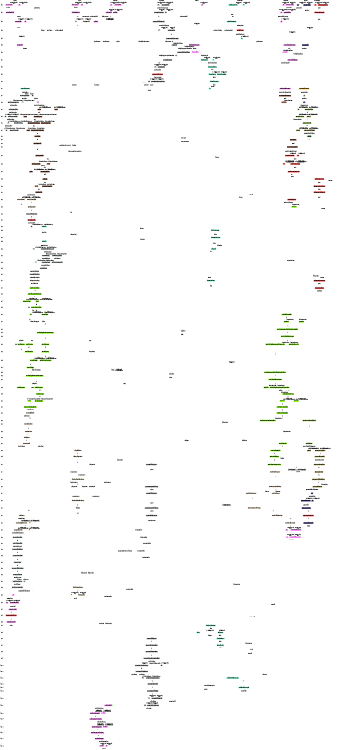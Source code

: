digraph state_graph {
	rankdir=TB;
	size="8,5;"
	layer_0 [shape=plaintext, label="layer 0"];
	layer_1 [shape=plaintext, label="layer 1"];
	layer_0 -> layer_1 [style=invis];
	layer_2 [shape=plaintext, label="layer 2"];
	layer_1 -> layer_2 [style=invis];
	layer_3 [shape=plaintext, label="layer 3"];
	layer_2 -> layer_3 [style=invis];
	layer_4 [shape=plaintext, label="layer 4"];
	layer_3 -> layer_4 [style=invis];
	layer_5 [shape=plaintext, label="layer 5"];
	layer_4 -> layer_5 [style=invis];
	layer_6 [shape=plaintext, label="layer 6"];
	layer_5 -> layer_6 [style=invis];
	layer_7 [shape=plaintext, label="layer 7"];
	layer_6 -> layer_7 [style=invis];
	layer_8 [shape=plaintext, label="layer 8"];
	layer_7 -> layer_8 [style=invis];
	layer_9 [shape=plaintext, label="layer 9"];
	layer_8 -> layer_9 [style=invis];
	layer_10 [shape=plaintext, label="layer 10"];
	layer_9 -> layer_10 [style=invis];
	layer_11 [shape=plaintext, label="layer 11"];
	layer_10 -> layer_11 [style=invis];
	layer_12 [shape=plaintext, label="layer 12"];
	layer_11 -> layer_12 [style=invis];
	layer_13 [shape=plaintext, label="layer 13"];
	layer_12 -> layer_13 [style=invis];
	layer_14 [shape=plaintext, label="layer 14"];
	layer_13 -> layer_14 [style=invis];
	layer_15 [shape=plaintext, label="layer 15"];
	layer_14 -> layer_15 [style=invis];
	layer_16 [shape=plaintext, label="layer 16"];
	layer_15 -> layer_16 [style=invis];
	layer_17 [shape=plaintext, label="layer 17"];
	layer_16 -> layer_17 [style=invis];
	layer_18 [shape=plaintext, label="layer 18"];
	layer_17 -> layer_18 [style=invis];
	layer_19 [shape=plaintext, label="layer 19"];
	layer_18 -> layer_19 [style=invis];
	layer_20 [shape=plaintext, label="layer 20"];
	layer_19 -> layer_20 [style=invis];
	layer_21 [shape=plaintext, label="layer 21"];
	layer_20 -> layer_21 [style=invis];
	layer_22 [shape=plaintext, label="layer 22"];
	layer_21 -> layer_22 [style=invis];
	layer_23 [shape=plaintext, label="layer 23"];
	layer_22 -> layer_23 [style=invis];
	layer_24 [shape=plaintext, label="layer 24"];
	layer_23 -> layer_24 [style=invis];
	layer_25 [shape=plaintext, label="layer 25"];
	layer_24 -> layer_25 [style=invis];
	layer_26 [shape=plaintext, label="layer 26"];
	layer_25 -> layer_26 [style=invis];
	layer_27 [shape=plaintext, label="layer 27"];
	layer_26 -> layer_27 [style=invis];
	layer_28 [shape=plaintext, label="layer 28"];
	layer_27 -> layer_28 [style=invis];
	layer_29 [shape=plaintext, label="layer 29"];
	layer_28 -> layer_29 [style=invis];
	layer_30 [shape=plaintext, label="layer 30"];
	layer_29 -> layer_30 [style=invis];
	layer_31 [shape=plaintext, label="layer 31"];
	layer_30 -> layer_31 [style=invis];
	layer_32 [shape=plaintext, label="layer 32"];
	layer_31 -> layer_32 [style=invis];
	layer_33 [shape=plaintext, label="layer 33"];
	layer_32 -> layer_33 [style=invis];
	layer_34 [shape=plaintext, label="layer 34"];
	layer_33 -> layer_34 [style=invis];
	layer_35 [shape=plaintext, label="layer 35"];
	layer_34 -> layer_35 [style=invis];
	layer_36 [shape=plaintext, label="layer 36"];
	layer_35 -> layer_36 [style=invis];
	layer_37 [shape=plaintext, label="layer 37"];
	layer_36 -> layer_37 [style=invis];
	layer_38 [shape=plaintext, label="layer 38"];
	layer_37 -> layer_38 [style=invis];
	layer_39 [shape=plaintext, label="layer 39"];
	layer_38 -> layer_39 [style=invis];
	layer_40 [shape=plaintext, label="layer 40"];
	layer_39 -> layer_40 [style=invis];
	layer_41 [shape=plaintext, label="layer 41"];
	layer_40 -> layer_41 [style=invis];
	layer_42 [shape=plaintext, label="layer 42"];
	layer_41 -> layer_42 [style=invis];
	layer_43 [shape=plaintext, label="layer 43"];
	layer_42 -> layer_43 [style=invis];
	layer_44 [shape=plaintext, label="layer 44"];
	layer_43 -> layer_44 [style=invis];
	layer_45 [shape=plaintext, label="layer 45"];
	layer_44 -> layer_45 [style=invis];
	layer_46 [shape=plaintext, label="layer 46"];
	layer_45 -> layer_46 [style=invis];
	layer_47 [shape=plaintext, label="layer 47"];
	layer_46 -> layer_47 [style=invis];
	layer_48 [shape=plaintext, label="layer 48"];
	layer_47 -> layer_48 [style=invis];
	layer_49 [shape=plaintext, label="layer 49"];
	layer_48 -> layer_49 [style=invis];
	layer_50 [shape=plaintext, label="layer 50"];
	layer_49 -> layer_50 [style=invis];
	layer_51 [shape=plaintext, label="layer 51"];
	layer_50 -> layer_51 [style=invis];
	layer_52 [shape=plaintext, label="layer 52"];
	layer_51 -> layer_52 [style=invis];
	layer_53 [shape=plaintext, label="layer 53"];
	layer_52 -> layer_53 [style=invis];
	layer_54 [shape=plaintext, label="layer 54"];
	layer_53 -> layer_54 [style=invis];
	layer_55 [shape=plaintext, label="layer 55"];
	layer_54 -> layer_55 [style=invis];
	layer_56 [shape=plaintext, label="layer 56"];
	layer_55 -> layer_56 [style=invis];
	layer_57 [shape=plaintext, label="layer 57"];
	layer_56 -> layer_57 [style=invis];
	layer_58 [shape=plaintext, label="layer 58"];
	layer_57 -> layer_58 [style=invis];
	layer_59 [shape=plaintext, label="layer 59"];
	layer_58 -> layer_59 [style=invis];
	layer_60 [shape=plaintext, label="layer 60"];
	layer_59 -> layer_60 [style=invis];
	layer_61 [shape=plaintext, label="layer 61"];
	layer_60 -> layer_61 [style=invis];
	layer_62 [shape=plaintext, label="layer 62"];
	layer_61 -> layer_62 [style=invis];
	layer_63 [shape=plaintext, label="layer 63"];
	layer_62 -> layer_63 [style=invis];
	layer_64 [shape=plaintext, label="layer 64"];
	layer_63 -> layer_64 [style=invis];
	layer_65 [shape=plaintext, label="layer 65"];
	layer_64 -> layer_65 [style=invis];
	layer_66 [shape=plaintext, label="layer 66"];
	layer_65 -> layer_66 [style=invis];
	layer_67 [shape=plaintext, label="layer 67"];
	layer_66 -> layer_67 [style=invis];
	layer_68 [shape=plaintext, label="layer 68"];
	layer_67 -> layer_68 [style=invis];
	layer_69 [shape=plaintext, label="layer 69"];
	layer_68 -> layer_69 [style=invis];
	layer_70 [shape=plaintext, label="layer 70"];
	layer_69 -> layer_70 [style=invis];
	layer_71 [shape=plaintext, label="layer 71"];
	layer_70 -> layer_71 [style=invis];
	layer_72 [shape=plaintext, label="layer 72"];
	layer_71 -> layer_72 [style=invis];
	layer_73 [shape=plaintext, label="layer 73"];
	layer_72 -> layer_73 [style=invis];
	layer_74 [shape=plaintext, label="layer 74"];
	layer_73 -> layer_74 [style=invis];
	layer_75 [shape=plaintext, label="layer 75"];
	layer_74 -> layer_75 [style=invis];
	layer_76 [shape=plaintext, label="layer 76"];
	layer_75 -> layer_76 [style=invis];
	layer_77 [shape=plaintext, label="layer 77"];
	layer_76 -> layer_77 [style=invis];
	layer_78 [shape=plaintext, label="layer 78"];
	layer_77 -> layer_78 [style=invis];
	layer_79 [shape=plaintext, label="layer 79"];
	layer_78 -> layer_79 [style=invis];
	layer_80 [shape=plaintext, label="layer 80"];
	layer_79 -> layer_80 [style=invis];
	layer_81 [shape=plaintext, label="layer 81"];
	layer_80 -> layer_81 [style=invis];
	layer_82 [shape=plaintext, label="layer 82"];
	layer_81 -> layer_82 [style=invis];
	layer_83 [shape=plaintext, label="layer 83"];
	layer_82 -> layer_83 [style=invis];
	layer_84 [shape=plaintext, label="layer 84"];
	layer_83 -> layer_84 [style=invis];
	layer_85 [shape=plaintext, label="layer 85"];
	layer_84 -> layer_85 [style=invis];
	layer_86 [shape=plaintext, label="layer 86"];
	layer_85 -> layer_86 [style=invis];
	layer_87 [shape=plaintext, label="layer 87"];
	layer_86 -> layer_87 [style=invis];
	layer_88 [shape=plaintext, label="layer 88"];
	layer_87 -> layer_88 [style=invis];
	layer_89 [shape=plaintext, label="layer 89"];
	layer_88 -> layer_89 [style=invis];
	layer_90 [shape=plaintext, label="layer 90"];
	layer_89 -> layer_90 [style=invis];
	layer_91 [shape=plaintext, label="layer 91"];
	layer_90 -> layer_91 [style=invis];
	layer_92 [shape=plaintext, label="layer 92"];
	layer_91 -> layer_92 [style=invis];
	layer_93 [shape=plaintext, label="layer 93"];
	layer_92 -> layer_93 [style=invis];
	layer_94 [shape=plaintext, label="layer 94"];
	layer_93 -> layer_94 [style=invis];
	layer_95 [shape=plaintext, label="layer 95"];
	layer_94 -> layer_95 [style=invis];
	layer_96 [shape=plaintext, label="layer 96"];
	layer_95 -> layer_96 [style=invis];
	layer_97 [shape=plaintext, label="layer 97"];
	layer_96 -> layer_97 [style=invis];
	layer_98 [shape=plaintext, label="layer 98"];
	layer_97 -> layer_98 [style=invis];
	layer_99 [shape=plaintext, label="layer 99"];
	layer_98 -> layer_99 [style=invis];
	layer_100 [shape=plaintext, label="layer 100"];
	layer_99 -> layer_100 [style=invis];
	layer_101 [shape=plaintext, label="layer 101"];
	layer_100 -> layer_101 [style=invis];
	layer_102 [shape=plaintext, label="layer 102"];
	layer_101 -> layer_102 [style=invis];
	layer_103 [shape=plaintext, label="layer 103"];
	layer_102 -> layer_103 [style=invis];
	layer_104 [shape=plaintext, label="layer 104"];
	layer_103 -> layer_104 [style=invis];
	layer_105 [shape=plaintext, label="layer 105"];
	layer_104 -> layer_105 [style=invis];
	layer_106 [shape=plaintext, label="layer 106"];
	layer_105 -> layer_106 [style=invis];
	layer_107 [shape=plaintext, label="layer 107"];
	layer_106 -> layer_107 [style=invis];
	layer_108 [shape=plaintext, label="layer 108"];
	layer_107 -> layer_108 [style=invis];
	layer_109 [shape=plaintext, label="layer 109"];
	layer_108 -> layer_109 [style=invis];
	layer_110 [shape=plaintext, label="layer 110"];
	layer_109 -> layer_110 [style=invis];
	layer_111 [shape=plaintext, label="layer 111"];
	layer_110 -> layer_111 [style=invis];
	layer_112 [shape=plaintext, label="layer 112"];
	layer_111 -> layer_112 [style=invis];
	layer_113 [shape=plaintext, label="layer 113"];
	layer_112 -> layer_113 [style=invis];
	
	/* States */
	Firm_MR_01 [label = "MR_01"]
	Firm_MR_03 [label = "MR_03"]
	Firm_MR_02 [label = "MR_02"]
	Firm_MR_6 [label = "MR_6"]
	Firm_MR_5 [label = "MR_5"]
	Firm_MR_4a [label = "MR_4a"]
	Firm_MR_4 [label = "MR_4"]
	Firm_MR_3 [label = "MR_3"]
	Firm_MR_2 [label = "MR_2"]
	Firm_MR_1 [label = "MR_1"]
	Firm_MR_0 [label = "MR_0"]
	Firm_end_Firm [label = "end_Firm"]
	Firm_Firm_Send_Data [label = "Firm_Send_Data"]
	Firm_Firm_Start_Market_Research_Role [label = "Firm_Start_Market_Research_Role"]
	Firm_Firm_init_01 [label = "Firm_init_01"]
	Firm_Firm_reset [label = "Firm_reset"]
	Firm_Firm_initialize [label = "Firm_initialize"]
	Firm_start_Firm [label = "start_Firm"]
	Firm_10 [label = "10"]
	Firm_09b [label = "09b"]
	Firm_08 [label = "08"]
	Firm_07 [label = "07"]
	Firm_09a [label = "09a"]
	Firm_06 [label = "06"]
	Firm_03d [label = "03d"]
	Firm_03c [label = "03c"]
	Firm_09c [label = "09c"]
	Firm_05b [label = "05b"]
	Firm_05a [label = "05a"]
	Firm_04 [label = "04"]
	Firm_03ccc [label = "03ccc"]
	Firm_03 [label = "03"]
	Firm_04ccc [label = "04ccc"]
	Firm_011 [label = "011"]
	Firm_011a [label = "011a"]
	Firm_16 [label = "16"]
	Firm_15 [label = "15"]
	Firm_Firm_End_Branches [label = "Firm_End_Branches"]
	Firm_Firm_bankruptcy_state_4 [label = "Firm_bankruptcy_state_4"]
	Firm_Firm_is_active [label = "Firm_is_active"]
	Firm_Firm_bankruptcy_state_1 [label = "Firm_bankruptcy_state_1"]
	Firm_Firm_bankruptcy_state_01 [label = "Firm_bankruptcy_state_01"]
	Firm_Firm_bankruptcy_state_0 [label = "Firm_bankruptcy_state_0"]
	Firm_Firm_not_active [label = "Firm_not_active"]
	Firm_005 [label = "005"]
	Firm_Firm_End_External_Financing [label = "Firm_End_External_Financing"]
	Firm_Firm_resolve_financial_crisis [label = "Firm_resolve_financial_crisis"]
	Firm_Firm_checks_financial_crisis [label = "Firm_checks_financial_crisis"]
	Firm_Firm_variables_reset2 [label = "Firm_variables_reset2"]
	Firm_Firm_bankruptcy_checked [label = "Firm_bankruptcy_checked"]
	Firm_02b [label = "02b"]
	Firm_Firm_variables_reset [label = "Firm_variables_reset"]
	Firm_Firm_Bankruptcy_check [label = "Firm_Bankruptcy_check"]
	Firm_004 [label = "004"]
	Firm_003 [label = "003"]
	Firm_002 [label = "002"]
	Firm_001 [label = "001"]
	Firm_Firm_End_Public_Sector_Role [label = "Firm_End_Public_Sector_Role"]
	Firm_Firm_End_Credit_Role [label = "Firm_End_Credit_Role"]
	Firm_Firm_Credit_02 [label = "Firm_Credit_02"]
	Firm_Firm_Start_Credit_Role [label = "Firm_Start_Credit_Role"]
	Firm_Firm_checks_if_active [label = "Firm_checks_if_active"]
	Firm_Firm_interest [label = "Firm_interest"]
	Firm_Firm_Start_Financial_Management_Role [label = "Firm_Start_Financial_Management_Role"]
	Firm_Firm_End_Financial_Management_Role [label = "Firm_End_Financial_Management_Role"]
	Firm_14 [label = "14"]
	Firm_Firm_End_Seller_Role [label = "Firm_End_Seller_Role"]
	Firm_Firm_Start_Seller_Role [label = "Firm_Start_Seller_Role"]
	Firm_12 [label = "12"]
	Firm_11 [label = "11"]
	Firm_11b [label = "11b"]
	Firm_11a [label = "11a"]
	Firm_Firm_End_Labour_Role [label = "Firm_End_Labour_Role"]
	Firm_Firm_Start_Labour_Role [label = "Firm_Start_Labour_Role"]
	Firm_Firm_End_Financial_Management [label = "Firm_End_Financial_Management"]
	Firm_02 [label = "02"]
	Firm_00b [label = "00b"]
	Firm_01 [label = "01"]
	Firm_Firm_Start_Producer_Role [label = "Firm_Start_Producer_Role"]
	Household_HH_MR_2 [label = "HH_MR_2"]
	Household_HH_MR_1 [label = "HH_MR_1"]
	Household_end_Household [label = "end_Household"]
	Household_17 [label = "17"]
	Household_Household_Start_Market_Research_Role [label = "Household_Start_Market_Research_Role"]
	Household_Household_Start_Policy_Data [label = "Household_Start_Policy_Data"]
	Household_Pol_01 [label = "Pol_01"]
	Household_Household_Start_Yearly_Loop_Top [label = "Household_Start_Yearly_Loop_Top"]
	Household_Household_initialize [label = "Household_initialize"]
	Household_start_Household [label = "start_Household"]
	Household_08b [label = "08b"]
	Household_08 [label = "08"]
	Household_07 [label = "07"]
	Household_06e [label = "06e"]
	Household_06d [label = "06d"]
	Household_06c [label = "06c"]
	Household_06b [label = "06b"]
	Household_05 [label = "05"]
	Household_04 [label = "04"]
	Household_03 [label = "03"]
	Household_02 [label = "02"]
	Household_06 [label = "06"]
	Household_01 [label = "01"]
	Household_01a [label = "01a"]
	Household_01d [label = "01d"]
	Household_Household_Start_Labour_Role [label = "Household_Start_Labour_Role"]
	Household_AFM_002 [label = "AFM_002"]
	Household_AFM_001 [label = "AFM_001"]
	Household_AFM_000 [label = "AFM_000"]
	Household_Household_Start_Financial_Market_Role [label = "Household_Start_Financial_Market_Role"]
	Household_16 [label = "16"]
	Household_12 [label = "12"]
	Household_14 [label = "14"]
	Household_11 [label = "11"]
	Household_10 [label = "10"]
	Household_15 [label = "15"]
	Household_09 [label = "09"]
	Mall_Mall_initialize [label = "Mall_initialize"]
	Mall_start_Mall [label = "start_Mall"]
	Mall_end_Mall [label = "end_Mall"]
	Mall_06 [label = "06"]
	Mall_05a [label = "05a"]
	Mall_05 [label = "05"]
	Mall_04 [label = "04"]
	Mall_03 [label = "03"]
	Mall_02 [label = "02"]
	Mall_01 [label = "01"]
	Mall_001 [label = "001"]
	IGFirm_end_IGFirm [label = "end_IGFirm"]
	IGFirm_IGFirm_Send_Data [label = "IGFirm_Send_Data"]
	IGFirm_IGFirm_End_Branches [label = "IGFirm_End_Branches"]
	IGFirm_IGFirm_init_01 [label = "IGFirm_init_01"]
	IGFirm_IGFirm_start [label = "IGFirm_start"]
	IGFirm_03 [label = "03"]
	IGFirm_02 [label = "02"]
	IGFirm_01 [label = "01"]
	IGFirm_01a [label = "01a"]
	IGFirm_Start_IGFirm_Productivity [label = "Start_IGFirm_Productivity"]
	IGFirm_07 [label = "07"]
	IGFirm_06 [label = "06"]
	IGFirm_004 [label = "004"]
	IGFirm_003 [label = "003"]
	IGFirm_002 [label = "002"]
	IGFirm_IGFirm_End_Public_Sector_Role [label = "IGFirm_End_Public_Sector_Role"]
	IGFirm_05 [label = "05"]
	IGFirm_IGFirm_End_Financial_Management_Role [label = "IGFirm_End_Financial_Management_Role"]
	IGFirm_IGFirm_Start_Financial_Management_Role [label = "IGFirm_Start_Financial_Management_Role"]
	IGFirm_IGFirm_End_Financial_Management [label = "IGFirm_End_Financial_Management"]
	IGFirm_01kk [label = "01kk"]
	IGFirm_IGFirm_is_active [label = "IGFirm_is_active"]
	IGFirm_IGFirm_checks_if_active [label = "IGFirm_checks_if_active"]
	IGFirm_IGFirm_interest [label = "IGFirm_interest"]
	Eurostat_start_Eurostat [label = "start_Eurostat"]
	Eurostat_end_Eurostat [label = "end_Eurostat"]
	Eurostat_Eurostat_Start_EndOfYear_Loop [label = "Eurostat_Start_EndOfYear_Loop"]
	Eurostat_05 [label = "05"]
	Eurostat_04 [label = "04"]
	Eurostat_Eurostat_Start_Quarterly_Loop [label = "Eurostat_Start_Quarterly_Loop"]
	Eurostat_02 [label = "02"]
	Eurostat_Eurostat_Start_Monthly_Loop [label = "Eurostat_Start_Monthly_Loop"]
	Eurostat_01 [label = "01"]
	Eurostat_00 [label = "00"]
	Bank_Bank_reset [label = "Bank_reset"]
	Bank_start_Bank [label = "start_Bank"]
	Bank_end_Bank [label = "end_Bank"]
	Bank_Bank_08 [label = "Bank_08"]
	Bank_Bank_07 [label = "Bank_07"]
	Bank_Bank_06 [label = "Bank_06"]
	Bank_Bank_05 [label = "Bank_05"]
	Bank_Bank_04 [label = "Bank_04"]
	Bank_Bank_03 [label = "Bank_03"]
	Bank_Bank_021 [label = "Bank_021"]
	Bank_Bank_02 [label = "Bank_02"]
	Bank_Bank_01b [label = "Bank_01b"]
	Bank_Bank_01 [label = "Bank_01"]
	Bank_Bank_start_credit_market_role [label = "Bank_start_credit_market_role"]
	Bank_Bank_update_policy_rate [label = "Bank_update_policy_rate"]
	Government_end_Government [label = "end_Government"]
	Government_Gov_Start_Yearly_Loop [label = "Gov_Start_Yearly_Loop"]
	Government_08 [label = "08"]
	Government_07 [label = "07"]
	Government_Gov_bonds_decision [label = "Gov_bonds_decision"]
	Government_05a [label = "05a"]
	Government_06 [label = "06"]
	Government_Gov_Start_Monthly_Loop [label = "Gov_Start_Monthly_Loop"]
	Government_04 [label = "04"]
	Government_03 [label = "03"]
	Government_02 [label = "02"]
	Government_End_Gov_Consumer_Role [label = "End_Gov_Consumer_Role"]
	Government_Gov_Cons_5 [label = "Gov_Cons_5"]
	Government_Gov_Cons_4 [label = "Gov_Cons_4"]
	Government_Gov_Cons_3 [label = "Gov_Cons_3"]
	Government_Gov_Cons_2 [label = "Gov_Cons_2"]
	Government_Gov_Cons_1 [label = "Gov_Cons_1"]
	Government_003b [label = "003b"]
	Government_003a [label = "003a"]
	Government_003 [label = "003"]
	Government_002 [label = "002"]
	Government_Government_Start_Yearly_Loop_Top [label = "Government_Start_Yearly_Loop_Top"]
	Government_001 [label = "001"]
	Government_Government_Start_Monthly_Loop_Top [label = "Government_Start_Monthly_Loop_Top"]
	Government_start_Government [label = "start_Government"]
	Government_Start_Gov_Consumer_Role [label = "Start_Gov_Consumer_Role"]
	Government_Gov_Start_Bond_Market [label = "Gov_Start_Bond_Market"]
	CentralBank_CB_financial_operations_end [label = "CB_financial_operations_end"]
	CentralBank_CB_market_operations [label = "CB_market_operations"]
	CentralBank_CB_reset [label = "CB_reset"]
	CentralBank_start_Central_Bank [label = "start_Central_Bank"]
	CentralBank_end_Central_Bank [label = "end_Central_Bank"]
	CentralBank_00 [label = "00"]
	ClearingHouse_end_Clearinghouse [label = "end_Clearinghouse"]
	ClearingHouse_AFM_05 [label = "AFM_05"]
	ClearingHouse_AFM_04 [label = "AFM_04"]
	ClearingHouse_AFM_03 [label = "AFM_03"]
	ClearingHouse_AFM_02 [label = "AFM_02"]
	ClearingHouse_AFM_01 [label = "AFM_01"]
	ClearingHouse_AFM_00 [label = "AFM_00"]
	ClearingHouse_start_Clearinghouse [label = "start_Clearinghouse"]
	Firm_Firm_calc_production_quantity_Firm_Start_Producer_Role_01 [label = "Firm_calc_production_quantity", shape = box,style=filled,color=antiquewhite];
	Firm_Firm_set_quantities_zero_Firm_Start_Producer_Role_00b [label = "Firm_set_quantities_zero", shape = box,style=filled,color=antiquewhite];
	Firm_Firm_calc_input_demands_01_02 [label = "Firm_calc_input_demands", shape = box,style=filled,color=antiquewhite];
	Firm_Firm_calc_production_quantity_2_Firm_End_Financial_Management_Firm_Start_Labour_Role [label = "Firm_calc_production_quantity_2", shape = box,style=filled,color=antiquewhite];
	Firm_Firm_send_capital_demand_Firm_End_Labour_Role_11a [label = "Firm_send_capital_demand", shape = box,style=filled,color=antiquewhite];
	Firm_Firm_receive_capital_goods_11a_11b [label = "Firm_receive_capital_goods", shape = box,style=filled,color=antiquewhite];
	Firm_Firm_execute_production_11b_11 [label = "Firm_execute_production", shape = box,style=filled,color=antiquewhite];
	Firm_Firm_calc_pay_costs_11_12 [label = "Firm_calc_pay_costs", shape = box,style=filled,color=antiquewhite];
	Firm_Firm_send_goods_to_mall_12_Firm_Start_Seller_Role [label = "Firm_send_goods_to_mall", shape = box,style=filled,color=antiquewhite];
	Firm_Firm_calc_revenue_Firm_Start_Seller_Role_Firm_End_Seller_Role [label = "Firm_calc_revenue", shape = box,style=filled,color=antiquewhite];
	Firm_idle_14_Firm_End_Financial_Management_Role [label = "idle", shape = box,style=filled,color=antiquewhite];
	Firm_Firm_compute_sales_statistics_14_Firm_Start_Financial_Management_Role [label = "Firm_compute_sales_statistics", shape = box,style=filled,color=antiquewhite];
	Firm_Firm_update_specific_skills_of_workers_Firm_End_Seller_Role_14 [label = "Firm_update_specific_skills_of_workers", shape = box,style=filled,color=antiquewhite];
	Firm_idle_Firm_End_Seller_Role_14 [label = "idle", shape = box,style=filled,color=antiquewhite];
	Firm_Firm_receive_account_interest_Firm_interest_Firm_checks_if_active [label = "Firm_receive_account_interest", shape = box,style=filled,color=aquamarine];
	Firm_Firm_ask_loan_Firm_Start_Credit_Role_Firm_Credit_02 [label = "Firm_ask_loan", shape = box,style=filled,color=aquamarine];
	Firm_Firm_get_loan_Firm_Credit_02_Firm_End_Credit_Role [label = "Firm_get_loan", shape = box,style=filled,color=aquamarine];
	Firm_Firm_compute_financial_payments_Firm_End_Public_Sector_Role_001 [label = "Firm_compute_financial_payments", shape = box,style=filled,color=azure3];
	Firm_Firm_compute_income_statement_001_002 [label = "Firm_compute_income_statement", shape = box,style=filled,color=azure3];
	Firm_Firm_compute_dividends_002_003 [label = "Firm_compute_dividends", shape = box,style=filled,color=azure3];
	Firm_Firm_compute_total_financial_payments_003_004 [label = "Firm_compute_total_financial_payments", shape = box,style=filled,color=azure3];
	Firm_Firm_compute_balance_sheet_004_Firm_Bankruptcy_check [label = "Firm_compute_balance_sheet", shape = box,style=filled,color=azure3];
	Firm_Firm_set_bankruptcy_insolvency_Firm_Bankruptcy_check_Firm_variables_reset [label = "Firm_set_bankruptcy_insolvency", shape = box,style=filled,color=azure3];
	Firm_Firm_bankruptcy_reset_immediately_Firm_variables_reset_Firm_End_Financial_Management_Role [label = "Firm_bankruptcy_reset_immediately", shape = box,style=filled,color=azure3];
	Firm_idle_Firm_Bankruptcy_check_Firm_End_Financial_Management_Role [label = "idle", shape = box,style=filled,color=azure3];
	Firm_Firm_compute_total_liquidity_needs_02_02b [label = "Firm_compute_total_liquidity_needs", shape = box,style=filled,color=azure3];
	Firm_Firm_check_financial_and_bankruptcy_state_Firm_End_Credit_Role_Firm_bankruptcy_checked [label = "Firm_check_financial_and_bankruptcy_state", shape = box,style=filled,color=azure3];
	Firm_Firm_set_bankruptcy_illiquidity_Firm_bankruptcy_checked_Firm_variables_reset2 [label = "Firm_set_bankruptcy_illiquidity", shape = box,style=filled,color=azure3];
	Firm_Firm_bankruptcy_reset_immediately_Firm_variables_reset2_Firm_End_Financial_Management_Role [label = "Firm_bankruptcy_reset_immediately", shape = box,style=filled,color=azure3];
	Firm_Firm_set_minsky_state_crisis_Firm_checks_financial_crisis_Firm_resolve_financial_crisis [label = "Firm_set_minsky_state_crisis", shape = box,style=filled,color=azure3];
	Firm_Firm_in_financial_crisis_Firm_resolve_financial_crisis_Firm_End_External_Financing [label = "Firm_in_financial_crisis", shape = box,style=filled,color=azure3];
	Firm_Firm_not_in_bankruptcy_Firm_bankruptcy_checked_Firm_checks_financial_crisis [label = "Firm_not_in_bankruptcy", shape = box,style=filled,color=azure3];
	Firm_idle_Firm_checks_financial_crisis_Firm_End_External_Financing [label = "idle", shape = box,style=filled,color=azure3];
	Firm_idle_Firm_Start_Credit_Role_Firm_End_External_Financing [label = "idle", shape = box,style=filled,color=azure3];
	Firm_idle_Firm_End_Credit_Role_Firm_End_External_Financing [label = "idle", shape = box,style=filled,color=azure3];
	Firm_Firm_execute_financial_payments_Firm_End_External_Financing_Firm_End_Financial_Management [label = "Firm_execute_financial_payments", shape = box,style=filled,color=azure3];
	Firm_Firm_send_subsidy_notification_Firm_Start_Financial_Management_Role_005 [label = "Firm_send_subsidy_notification", shape = box,style=filled,color=azure3];
	Firm_Firm_send_transfer_notification_005_Firm_End_Public_Sector_Role [label = "Firm_send_transfer_notification", shape = box,style=filled,color=azure3];
	Firm_Firm_bankruptcy_generic_procedure_Firm_not_active_Firm_bankruptcy_state_0 [label = "Firm_bankruptcy_generic_procedure", shape = box,style=filled,color=azure3];
	Firm_idle_Firm_not_active_Firm_bankruptcy_state_0 [label = "idle", shape = box,style=filled,color=azure3];
	Firm_Firm_bankruptcy_rescale_loans_Firm_bankruptcy_state_0_Firm_bankruptcy_state_01 [label = "Firm_bankruptcy_rescale_loans", shape = box,style=filled,color=azure3];
	Firm_Firm_bankruptcy_reset_delayed_Firm_bankruptcy_state_01_Firm_bankruptcy_state_1 [label = "Firm_bankruptcy_reset_delayed", shape = box,style=filled,color=azure3];
	Firm_idle_Firm_bankruptcy_state_01_Firm_bankruptcy_state_1 [label = "idle", shape = box,style=filled,color=azure3];
	Firm_Firm_bankruptcy_idle_counter_Firm_checks_if_active_Firm_not_active [label = "Firm_bankruptcy_idle_counter", shape = box,style=filled,color=azure3];
	Firm_idle_Firm_checks_if_active_Firm_is_active [label = "idle", shape = box,style=filled,color=azure3];
	Firm_Firm_remains_in_bankruptcy_Firm_bankruptcy_state_1_Firm_bankruptcy_state_4 [label = "Firm_remains_in_bankruptcy", shape = box,style=filled,color=azure3];
	Firm_Firm_reset_bankruptcy_flags_Firm_bankruptcy_state_4_Firm_Start_Financial_Management_Role [label = "Firm_reset_bankruptcy_flags", shape = box,style=filled,color=azure3];
	Firm_idle_Firm_bankruptcy_state_4_Firm_End_Branches [label = "idle", shape = box,style=filled,color=azure3];
	Firm_idle_Firm_bankruptcy_state_1_Firm_bankruptcy_state_4 [label = "idle", shape = box,style=filled,color=azure3];
	Firm_Firm_check_minsky_class_02b_Firm_Start_Credit_Role [label = "Firm_check_minsky_class", shape = box,style=filled,color=brown1];
	Firm_Firm_set_minsky_state_bankruptcy_15_16 [label = "Firm_set_minsky_state_bankruptcy", shape = box,style=filled,color=brown1];
	Firm_Firm_set_labour_market_actions_Firm_Start_Labour_Role_011a [label = "Firm_set_labour_market_actions", shape = box,style=filled,color=chartreuse1];
	Firm_Firm_calculate_specific_skills_and_wage_offer_011a_011 [label = "Firm_calculate_specific_skills_and_wage_offer", shape = box,style=filled,color=chartreuse1];
	Firm_Firm_send_vacancies_04ccc_03 [label = "Firm_send_vacancies", shape = box,style=filled,color=chartreuse1];
	Firm_Firm_send_redundancies_011_03ccc [label = "Firm_send_redundancies", shape = box,style=filled,color=chartreuse1];
	Firm_Firm_idle_011_03ccc [label = "Firm_idle", shape = box,style=filled,color=chartreuse1];
	Firm_Firm_read_job_applications_send_job_offer_or_rejection_03_04 [label = "Firm_read_job_applications_send_job_offer_or_rejection", shape = box,style=filled,color=chartreuse1];
	Firm_Firm_read_job_responses_04_05a [label = "Firm_read_job_responses", shape = box,style=filled,color=chartreuse1];
	Firm_Firm_read_job_quitting_05a_05b [label = "Firm_read_job_quitting", shape = box,style=filled,color=chartreuse1];
	Firm_Firm_read_job_quitting_00b_09c [label = "Firm_read_job_quitting", shape = box,style=filled,color=chartreuse1];
	Firm_Firm_read_job_quitting_03c_03d [label = "Firm_read_job_quitting", shape = box,style=filled,color=chartreuse1];
	Firm_Firm_start_labour_market_03d_06 [label = "Firm_start_labour_market", shape = box,style=filled,color=chartreuse1];
	Firm_Firm_finish_labour_market_first_round_05b_09a [label = "Firm_finish_labour_market_first_round", shape = box,style=filled,color=chartreuse1];
	Firm_Firm_update_wage_offer_05b_06 [label = "Firm_update_wage_offer", shape = box,style=filled,color=chartreuse1];
	Firm_Firm_send_vacancies_2_06_07 [label = "Firm_send_vacancies_2", shape = box,style=filled,color=chartreuse1];
	Firm_Firm_read_job_applications_send_job_offer_or_rejection_2_07_08 [label = "Firm_read_job_applications_send_job_offer_or_rejection_2", shape = box,style=filled,color=chartreuse1];
	Firm_Firm_read_job_responses_2_08_09a [label = "Firm_read_job_responses_2", shape = box,style=filled,color=chartreuse1];
	Firm_Firm_read_job_quitting_2_09a_09b [label = "Firm_read_job_quitting_2", shape = box,style=filled,color=chartreuse1];
	Firm_Firm_read_job_quitting_2_09c_Firm_Start_Seller_Role [label = "Firm_read_job_quitting_2", shape = box,style=filled,color=chartreuse1];
	Firm_Firm_update_wage_offer_2_09b_10 [label = "Firm_update_wage_offer_2", shape = box,style=filled,color=chartreuse1];
	Firm_Firm_idle_09b_10 [label = "Firm_idle", shape = box,style=filled,color=chartreuse1];
	Firm_Firm_compute_mean_wage_specific_skills_10_Firm_End_Labour_Role [label = "Firm_compute_mean_wage_specific_skills", shape = box,style=filled,color=chartreuse1];
	Firm_Firm_send_random_redundancies_03ccc_04ccc [label = "Firm_send_random_redundancies", shape = box,style=filled,color=chartreuse1];
	Firm_idle_04ccc_03c [label = "idle", shape = box,style=filled,color=chartreuse1];
	Firm_Firm_send_id_to_malls_start_Firm_Firm_initialize [label = "Firm_send_id_to_malls", shape = box,style=filled,color=orchid1];
	Firm_Firm_initialize_mall_arrays_Firm_initialize_Firm_reset [label = "Firm_initialize_mall_arrays", shape = box,style=filled,color=orchid1];
	Firm_idle_start_Firm_Firm_reset [label = "idle", shape = box,style=filled,color=orchid1];
	Firm_Firm_reset_variables_Firm_reset_Firm_init_01 [label = "Firm_reset_variables", shape = box,style=filled,color=orchid1];
	Firm_idle_Firm_reset_Firm_interest [label = "idle", shape = box,style=filled,color=orchid1];
	Firm_Firm_receive_data_Firm_init_01_Firm_interest [label = "Firm_receive_data", shape = box,style=filled,color=orchid1];
	Firm_idle_Firm_is_active_Firm_Start_Market_Research_Role [label = "idle", shape = box,style=filled,color=orchid1];
	Firm_idle_Firm_End_Financial_Management_Role_Firm_End_Branches [label = "idle", shape = box,style=filled,color=orchid1];
	Firm_Firm_send_data_to_Eurostat_Firm_End_Branches_Firm_Send_Data [label = "Firm_send_data_to_Eurostat", shape = box,style=filled,color=orchid1];
	Firm_Firm_compute_stock_flows_Firm_Send_Data_15 [label = "Firm_compute_stock_flows", shape = box,style=filled,color=orchid1];
	Firm_idle_Firm_End_Branches_15 [label = "idle", shape = box,style=filled,color=orchid1];
	Firm_Firm_send_payments_to_bank_16_end_Firm [label = "Firm_send_payments_to_bank", shape = box,style=filled,color=orchid1];
	Firm_Firm_draw_sample_MR_0_MR_1 [label = "Firm_draw_sample", shape = box,style=filled,color=lightsalmon4];
	Firm_Firm_send_questionnaire_MR_1_MR_2 [label = "Firm_send_questionnaire", shape = box,style=filled,color=lightsalmon4];
	Firm_Firm_analyze_questionnaire_MR_3_MR_4 [label = "Firm_analyze_questionnaire", shape = box,style=filled,color=lightsalmon4];
	Firm_Firm_idle_MR_3_MR_4 [label = "Firm_idle", shape = box,style=filled,color=lightsalmon4];
	Firm_Firm_prepone_vintage_choice_MR_4_MR_4a [label = "Firm_prepone_vintage_choice", shape = box,style=filled,color=lightsalmon4];
	Firm_Firm_set_price_MR_4a_MR_5 [label = "Firm_set_price", shape = box,style=filled,color=lightsalmon4];
	Firm_Firm_decide_product_innovation_MR_5_MR_6 [label = "Firm_decide_product_innovation", shape = box,style=filled,color=lightsalmon4];
	Firm_Firm_idle_MR_5_MR_6 [label = "Firm_idle", shape = box,style=filled,color=lightsalmon4];
	Firm_Firm_clean_up_arrays_MR_6_Firm_Start_Producer_Role [label = "Firm_clean_up_arrays", shape = box,style=filled,color=lightsalmon4];
	Firm_Firm_set_market_research_data_pricing_MR_02_MR_03 [label = "Firm_set_market_research_data_pricing", shape = box,style=filled,color=lightsalmon4];
	Firm_Firm_bypass_setting_if_delayed_MR_02_MR_0 [label = "Firm_bypass_setting_if_delayed", shape = box,style=filled,color=lightsalmon4];
	Firm_Firm_set_market_research_data_innovation_MR_03_MR_0 [label = "Firm_set_market_research_data_innovation", shape = box,style=filled,color=lightsalmon4];
	Firm_Firm_idle_MR_03_MR_0 [label = "Firm_idle", shape = box,style=filled,color=lightsalmon4];
	Firm_Firm_release_new_product_MR_01_MR_02 [label = "Firm_release_new_product", shape = box,style=filled,color=lightsalmon4];
	Firm_Firm_idle_Firm_Start_Market_Research_Role_MR_3 [label = "Firm_idle", shape = box,style=filled,color=lightsalmon4];
	Firm_Firm_idle_Firm_Start_Market_Research_Role_MR_01 [label = "Firm_idle", shape = box,style=filled,color=lightsalmon4];
	Firm_Firm_idle_MR_01_MR_02 [label = "Firm_idle", shape = box,style=filled,color=lightsalmon4];
	Firm_Firm_count_questionnaire_MR_2_MR_3 [label = "Firm_count_questionnaire", shape = box,style=filled,color=lightsalmon4];
	Firm_Firm_idle_MR_4_Firm_Start_Producer_Role [label = "Firm_idle", shape = box,style=filled,color=lightsalmon4];
	Household_Household_idle_09_15 [label = "Household_idle", shape = box,style=filled,color=antiquewhite];
	Household_Household_rank_and_buy_goods_1_09_10 [label = "Household_rank_and_buy_goods_1", shape = box,style=filled,color=antiquewhite];
	Household_Household_receive_goods_read_rationing_10_11 [label = "Household_receive_goods_read_rationing", shape = box,style=filled,color=antiquewhite];
	Household_Household_set_values_zero_11_14 [label = "Household_set_values_zero", shape = box,style=filled,color=antiquewhite];
	Household_Household_rank_and_buy_goods_2_11_12 [label = "Household_rank_and_buy_goods_2", shape = box,style=filled,color=antiquewhite];
	Household_Household_receive_goods_read_rationing_2_12_14 [label = "Household_receive_goods_read_rationing_2", shape = box,style=filled,color=antiquewhite];
	Household_Household_handle_leftover_budget_14_15 [label = "Household_handle_leftover_budget", shape = box,style=filled,color=antiquewhite];
	Household_Household_send_account_update_15_16 [label = "Household_send_account_update", shape = box,style=filled,color=antiquewhite];
	Household_Household_receive_index_info_Household_Start_Financial_Market_Role_AFM_000 [label = "Household_receive_index_info", shape = box,style=filled,color=brown1];
	Household_idle_Household_Start_Financial_Market_Role_AFM_000 [label = "idle", shape = box,style=filled,color=brown1];
	Household_Household_receive_index_price_AFM_000_AFM_001 [label = "Household_receive_index_price", shape = box,style=filled,color=brown1];
	Household_Household_revises_expected_portfolio_AFM_001_AFM_002 [label = "Household_revises_expected_portfolio", shape = box,style=filled,color=brown1];
	Household_Household_update_portfolio_AFM_002_Household_Start_Labour_Role [label = "Household_update_portfolio", shape = box,style=filled,color=brown1];
	Household_idle_AFM_000_Household_Start_Labour_Role [label = "idle", shape = box,style=filled,color=brown1];
	Household_Household_read_firing_messages_Household_Start_Labour_Role_01d [label = "Household_read_firing_messages", shape = box,style=filled,color=chartreuse1];
	Household_Household_idle_01d_01a [label = "Household_idle", shape = box,style=filled,color=chartreuse1];
	Household_Household_idle_Household_Start_Labour_Role_01a [label = "Household_idle", shape = box,style=filled,color=chartreuse1];
	Household_Household_UNEMPLOYED_read_job_vacancies_and_send_applications_01a_01 [label = "Household_UNEMPLOYED_read_job_vacancies_and_send_applications", shape = box,style=filled,color=chartreuse1];
	Household_Household_idle_01d_06 [label = "Household_idle", shape = box,style=filled,color=chartreuse1];
	Household_Household_read_job_offers_send_response_01_02 [label = "Household_read_job_offers_send_response", shape = box,style=filled,color=chartreuse1];
	Household_Household_finish_labour_market_02_06 [label = "Household_finish_labour_market", shape = box,style=filled,color=chartreuse1];
	Household_Household_read_application_rejection_update_wage_reservation_02_03 [label = "Household_read_application_rejection_update_wage_reservation", shape = box,style=filled,color=chartreuse1];
	Household_Household_UNEMPLOYED_read_job_vacancies_and_send_applications_2_03_04 [label = "Household_UNEMPLOYED_read_job_vacancies_and_send_applications_2", shape = box,style=filled,color=chartreuse1];
	Household_Household_read_job_offers_send_response_2_04_05 [label = "Household_read_job_offers_send_response_2", shape = box,style=filled,color=chartreuse1];
	Household_Household_read_application_rejection_update_wage_reservation_2_05_06 [label = "Household_read_application_rejection_update_wage_reservation_2", shape = box,style=filled,color=chartreuse1];
	Household_Household_idle_05_06 [label = "Household_idle", shape = box,style=filled,color=chartreuse1];
	Household_Household_receive_dividends_dummy_06_06b [label = "Household_receive_dividends_dummy", shape = box,style=filled,color=chartreuse1];
	Household_Household_idle_06b_09 [label = "Household_idle", shape = box,style=filled,color=chartreuse1];
	Household_Household_idle_06b_06c [label = "Household_idle", shape = box,style=filled,color=chartreuse1];
	Household_Household_send_subsidy_notification_06c_06d [label = "Household_send_subsidy_notification", shape = box,style=filled,color=chartreuse1];
	Household_Household_send_transfer_notification_06d_06e [label = "Household_send_transfer_notification", shape = box,style=filled,color=chartreuse1];
	Household_Household_receive_wage_06e_07 [label = "Household_receive_wage", shape = box,style=filled,color=chartreuse1];
	Household_Household_update_specific_skills_07_08 [label = "Household_update_specific_skills", shape = box,style=filled,color=chartreuse1];
	Household_Household_send_unemployment_benefit_notification_06e_08 [label = "Household_send_unemployment_benefit_notification", shape = box,style=filled,color=chartreuse1];
	Household_Household_send_tax_payment_08_08b [label = "Household_send_tax_payment", shape = box,style=filled,color=chartreuse1];
	Household_Household_determine_consumption_budget_08b_09 [label = "Household_determine_consumption_budget", shape = box,style=filled,color=chartreuse1];
	Household_Household_reset_variables_start_Household_Household_initialize [label = "Household_reset_variables", shape = box,style=filled,color=orchid1];
	Household_idle_start_Household_Household_initialize [label = "idle", shape = box,style=filled,color=orchid1];
	Household_Household_initialization_Household_initialize_Household_Start_Yearly_Loop_Top [label = "Household_initialization", shape = box,style=filled,color=orchid1];
	Household_idle_Household_initialize_Household_Start_Yearly_Loop_Top [label = "idle", shape = box,style=filled,color=orchid1];
	Household_Household_read_policy_announcements_Household_Start_Yearly_Loop_Top_Pol_01 [label = "Household_read_policy_announcements", shape = box,style=filled,color=orchid1];
	Household_Household_human_capital_policy_Pol_01_Household_Start_Policy_Data [label = "Household_human_capital_policy", shape = box,style=filled,color=orchid1];
	Household_Household_idle_Pol_01_Household_Start_Policy_Data [label = "Household_idle", shape = box,style=filled,color=orchid1];
	Household_idle_Household_Start_Yearly_Loop_Top_Household_Start_Policy_Data [label = "idle", shape = box,style=filled,color=orchid1];
	Household_Household_receive_account_interest_Household_Start_Policy_Data_Household_Start_Market_Research_Role [label = "Household_receive_account_interest", shape = box,style=filled,color=orchid1];
	Household_Household_send_data_to_Eurostat_16_17 [label = "Household_send_data_to_Eurostat", shape = box,style=filled,color=orchid1];
	Household_idle_16_17 [label = "idle", shape = box,style=filled,color=orchid1];
	Household_idle_17_end_Household [label = "idle", shape = box,style=filled,color=orchid1];
	Household_Household_read_data_from_Eurostat_17_end_Household [label = "Household_read_data_from_Eurostat", shape = box,style=filled,color=orchid1];
	Household_Household_decide_to_attend_interview_Household_Start_Market_Research_Role_HH_MR_1 [label = "Household_decide_to_attend_interview", shape = box,style=filled,color=lightsalmon4];
	Household_Household_idle_HH_MR_1_Household_Start_Financial_Market_Role [label = "Household_idle", shape = box,style=filled,color=lightsalmon4];
	Household_Household_respond_HH_MR_1_HH_MR_2 [label = "Household_respond", shape = box,style=filled,color=lightsalmon4];
	Household_Household_respond_questionnaire_HH_MR_2_Household_Start_Financial_Market_Role [label = "Household_respond_questionnaire", shape = box,style=filled,color=lightsalmon4];
	Mall_Mall_reset_export_data_001_01 [label = "Mall_reset_export_data", shape = box,style=filled,color=antiquewhite];
	Mall_idle_001_01 [label = "idle", shape = box,style=filled,color=antiquewhite];
	Mall_Mall_update_mall_stock_01_02 [label = "Mall_update_mall_stock", shape = box,style=filled,color=antiquewhite];
	Mall_Mall_send_quality_price_info_1_02_03 [label = "Mall_send_quality_price_info_1", shape = box,style=filled,color=antiquewhite];
	Mall_Mall_update_mall_stocks_sales_rationing_1_03_04 [label = "Mall_update_mall_stocks_sales_rationing_1", shape = box,style=filled,color=antiquewhite];
	Mall_Mall_update_mall_stocks_sales_rationing_2_04_05 [label = "Mall_update_mall_stocks_sales_rationing_2", shape = box,style=filled,color=antiquewhite];
	Mall_Mall_pay_firm_05_05a [label = "Mall_pay_firm", shape = box,style=filled,color=antiquewhite];
	Mall_Mall_send_export_data_06_end_Mall [label = "Mall_send_export_data", shape = box,style=filled,color=antiquewhite];
	Mall_idle_06_end_Mall [label = "idle", shape = box,style=filled,color=antiquewhite];
	Mall_Mall_read_insolvency_bankruptcy_05a_06 [label = "Mall_read_insolvency_bankruptcy", shape = box,style=filled,color=antiquewhite];
	Mall_Mall_send_id_to_firms_start_Mall_Mall_initialize [label = "Mall_send_id_to_firms", shape = box,style=filled,color=orchid1];
	Mall_Mall_initialize_firm_arrays_Mall_initialize_001 [label = "Mall_initialize_firm_arrays", shape = box,style=filled,color=orchid1];
	Mall_idle_start_Mall_001 [label = "idle", shape = box,style=filled,color=orchid1];
	IGFirm_IGFirm_receive_account_interest_IGFirm_interest_IGFirm_checks_if_active [label = "IGFirm_receive_account_interest", shape = box,style=filled,color=darkgoldenrod1];
	IGFirm_idle_IGFirm_checks_if_active_IGFirm_is_active [label = "idle", shape = box,style=filled,color=darkkhaki];
	IGFirm_IGFirm_execute_financial_payments_01kk_IGFirm_End_Financial_Management [label = "IGFirm_execute_financial_payments", shape = box,style=filled,color=darkkhaki];
	IGFirm_IGFirm_idle_IGFirm_Start_Financial_Management_Role_IGFirm_End_Financial_Management_Role [label = "IGFirm_idle", shape = box,style=filled,color=darkkhaki];
	IGFirm_IGFirm_send_subsidy_notification_IGFirm_Start_Financial_Management_Role_05 [label = "IGFirm_send_subsidy_notification", shape = box,style=filled,color=darkkhaki];
	IGFirm_IGFirm_send_transfer_notification_05_IGFirm_End_Public_Sector_Role [label = "IGFirm_send_transfer_notification", shape = box,style=filled,color=darkkhaki];
	IGFirm_IGFirm_compute_income_statement_IGFirm_End_Public_Sector_Role_002 [label = "IGFirm_compute_income_statement", shape = box,style=filled,color=darkkhaki];
	IGFirm_IGFirm_compute_dividends_002_003 [label = "IGFirm_compute_dividends", shape = box,style=filled,color=darkkhaki];
	IGFirm_IGFirm_compute_total_financial_payments_003_004 [label = "IGFirm_compute_total_financial_payments", shape = box,style=filled,color=darkkhaki];
	IGFirm_IGFirm_compute_balance_sheet_004_IGFirm_End_Financial_Management_Role [label = "IGFirm_compute_balance_sheet", shape = box,style=filled,color=darkkhaki];
	IGFirm_IGFirm_receive_stock_info_dummy_06_07 [label = "IGFirm_receive_stock_info_dummy", shape = box,style=filled,color=brown1];
	IGFirm_IGFirm_initialize_variables_Start_IGFirm_Productivity_01a [label = "IGFirm_initialize_variables", shape = box,style=filled,color=darkolivegreen3];
	IGFirm_idle_Start_IGFirm_Productivity_01a [label = "idle", shape = box,style=filled,color=darkolivegreen3];
	IGFirm_IGFirm_innovation_process_01a_01 [label = "IGFirm_innovation_process", shape = box,style=filled,color=darkolivegreen3];
	IGFirm_IGFirm_idle_01a_01 [label = "IGFirm_idle", shape = box,style=filled,color=darkolivegreen3];
	IGFirm_IGFirm_set_price_send_info_01_01kk [label = "IGFirm_set_price_send_info", shape = box,style=filled,color=darkolivegreen3];
	IGFirm_IGFirm_idle_01kk_02 [label = "IGFirm_idle", shape = box,style=filled,color=darkolivegreen3];
	IGFirm_IGFirm_receive_order_delivers_capital_goods_02_03 [label = "IGFirm_receive_order_delivers_capital_goods", shape = box,style=filled,color=darkolivegreen3];
	IGFirm_IGFirm_calc_revenue_03_IGFirm_Start_Financial_Management_Role [label = "IGFirm_calc_revenue", shape = box,style=filled,color=darkolivegreen3];
	IGFirm_IGFirm_reset_variables_IGFirm_start_IGFirm_init_01 [label = "IGFirm_reset_variables", shape = box,style=filled,color=darkslateblue];
	IGFirm_idle_IGFirm_start_IGFirm_interest [label = "idle", shape = box,style=filled,color=darkslateblue];
	IGFirm_IGFirm_receive_data_IGFirm_init_01_IGFirm_interest [label = "IGFirm_receive_data", shape = box,style=filled,color=darkslateblue];
	IGFirm_idle_IGFirm_is_active_Start_IGFirm_Productivity [label = "idle", shape = box,style=filled,color=darkslateblue];
	IGFirm_idle_IGFirm_End_Financial_Management_Role_IGFirm_End_Branches [label = "idle", shape = box,style=filled,color=darkslateblue];
	IGFirm_IGFirm_send_data_to_Eurostat_IGFirm_End_Branches_IGFirm_Send_Data [label = "IGFirm_send_data_to_Eurostat", shape = box,style=filled,color=darkslateblue];
	IGFirm_IGFirm_compute_stock_flows_IGFirm_Send_Data_06 [label = "IGFirm_compute_stock_flows", shape = box,style=filled,color=darkslateblue];
	IGFirm_idle_IGFirm_End_Branches_06 [label = "idle", shape = box,style=filled,color=darkslateblue];
	IGFirm_IGFirm_send_payments_to_bank_07_end_IGFirm [label = "IGFirm_send_payments_to_bank", shape = box,style=filled,color=darkslateblue];
	IGFirm_IGFirm_idle_IGFirm_End_Financial_Management_02 [label = "IGFirm_idle", shape = box,style=filled,color=forestgreen];
	Eurostat_Eurostat_send_data_00_01 [label = "Eurostat_send_data", shape = box,style=filled,color=orchid1];
	Eurostat_Eurostat_idle_00_01 [label = "Eurostat_idle", shape = box,style=filled,color=orchid1];
	Eurostat_Eurostat_idle_01_Eurostat_Start_Monthly_Loop [label = "Eurostat_idle", shape = box,style=filled,color=orchid1];
	Eurostat_Eurostat_calculate_data_01_Eurostat_Start_Monthly_Loop [label = "Eurostat_calculate_data", shape = box,style=filled,color=orchid1];
	Eurostat_Eurostat_store_history_monthly_Eurostat_Start_Monthly_Loop_02 [label = "Eurostat_store_history_monthly", shape = box,style=filled,color=orchid1];
	Eurostat_Eurostat_compute_growth_rates_monthly_02_Eurostat_Start_Quarterly_Loop [label = "Eurostat_compute_growth_rates_monthly", shape = box,style=filled,color=orchid1];
	Eurostat_Eurostat_idle_Eurostat_Start_Monthly_Loop_Eurostat_Start_Quarterly_Loop [label = "Eurostat_idle", shape = box,style=filled,color=orchid1];
	Eurostat_Eurostat_store_history_quarterly_Eurostat_Start_Quarterly_Loop_04 [label = "Eurostat_store_history_quarterly", shape = box,style=filled,color=orchid1];
	Eurostat_Eurostat_compute_growth_rates_quarterly_04_05 [label = "Eurostat_compute_growth_rates_quarterly", shape = box,style=filled,color=orchid1];
	Eurostat_Eurostat_measure_recession_05_Eurostat_Start_EndOfYear_Loop [label = "Eurostat_measure_recession", shape = box,style=filled,color=orchid1];
	Eurostat_Eurostat_idle_Eurostat_Start_Quarterly_Loop_Eurostat_Start_EndOfYear_Loop [label = "Eurostat_idle", shape = box,style=filled,color=orchid1];
	Eurostat_Eurostat_idle_Eurostat_Start_EndOfYear_Loop_end_Eurostat [label = "Eurostat_idle", shape = box,style=filled,color=orchid1];
	Eurostat_idle_Eurostat_Start_EndOfYear_Loop_end_Eurostat [label = "idle", shape = box,style=filled,color=orchid1];
	Eurostat_Eurostat_initialization_start_Eurostat_00 [label = "Eurostat_initialization", shape = box,style=filled,color=orchid1];
	Eurostat_idle_start_Eurostat_00 [label = "idle", shape = box,style=filled,color=orchid1];
	Bank_Bank_read_policy_rate_Bank_update_policy_rate_Bank_start_credit_market_role [label = "Bank_read_policy_rate", shape = box,style=filled,color=aquamarine];
	Bank_idle_Bank_update_policy_rate_Bank_start_credit_market_role [label = "idle", shape = box,style=filled,color=aquamarine];
	Bank_Bank_communicate_identity_Bank_start_credit_market_role_Bank_01 [label = "Bank_communicate_identity", shape = box,style=filled,color=aquamarine];
	Bank_Bank_send_dividend_payment_Bank_01_Bank_01b [label = "Bank_send_dividend_payment", shape = box,style=filled,color=aquamarine];
	Bank_Bank_set_quantities_zero_Bank_01_Bank_01b [label = "Bank_set_quantities_zero", shape = box,style=filled,color=aquamarine];
	Bank_Bank_send_account_interest_Bank_01b_Bank_02 [label = "Bank_send_account_interest", shape = box,style=filled,color=aquamarine];
	Bank_Bank_rank_credit_requests_Bank_02_Bank_021 [label = "Bank_rank_credit_requests", shape = box,style=filled,color=aquamarine];
	Bank_Bank_decide_credit_conditions_Bank_021_Bank_03 [label = "Bank_decide_credit_conditions", shape = box,style=filled,color=aquamarine];
	Bank_Bank_give_loan_Bank_03_Bank_04 [label = "Bank_give_loan", shape = box,style=filled,color=aquamarine];
	Bank_idle_Bank_02_Bank_04 [label = "idle", shape = box,style=filled,color=aquamarine];
	Bank_Bank_receive_installment_Bank_04_Bank_05 [label = "Bank_receive_installment", shape = box,style=filled,color=aquamarine];
	Bank_Bank_account_update_deposits_Bank_05_Bank_06 [label = "Bank_account_update_deposits", shape = box,style=filled,color=aquamarine];
	Bank_Bank_accounting_Bank_06_Bank_07 [label = "Bank_accounting", shape = box,style=filled,color=aquamarine];
	Bank_Bank_idle_Bank_06_Bank_07 [label = "Bank_idle", shape = box,style=filled,color=aquamarine];
	Bank_Bank_update_ecb_account_Bank_07_Bank_08 [label = "Bank_update_ecb_account", shape = box,style=filled,color=aquamarine];
	Bank_Bank_stocks_and_flows_Bank_08_end_Bank [label = "Bank_stocks_and_flows", shape = box,style=filled,color=aquamarine];
	Bank_idle_start_Bank_Bank_update_policy_rate [label = "idle", shape = box,style=filled,color=orchid1];
	Bank_Bank_read_policy_announcements_start_Bank_Bank_reset [label = "Bank_read_policy_announcements", shape = box,style=filled,color=orchid1];
	Bank_Bank_reset_variables_Bank_reset_Bank_update_policy_rate [label = "Bank_reset_variables", shape = box,style=filled,color=orchid1];
	Government_Government_bond_market_dummy_Gov_Start_Bond_Market_Start_Gov_Consumer_Role [label = "Government_bond_market_dummy", shape = box,style=filled,color=brown1];
	Government_Government_initialization_start_Government_Government_Start_Monthly_Loop_Top [label = "Government_initialization", shape = box,style=filled,color=gray70];
	Government_idle_start_Government_Government_Start_Monthly_Loop_Top [label = "idle", shape = box,style=filled,color=gray70];
	Government_Government_monthly_resetting_Government_Start_Monthly_Loop_Top_001 [label = "Government_monthly_resetting", shape = box,style=filled,color=gray70];
	Government_Government_read_data_from_Eurostat_001_Government_Start_Yearly_Loop_Top [label = "Government_read_data_from_Eurostat", shape = box,style=filled,color=gray70];
	Government_idle_Government_Start_Monthly_Loop_Top_Government_Start_Yearly_Loop_Top [label = "idle", shape = box,style=filled,color=gray70];
	Government_Government_set_policy_Government_Start_Yearly_Loop_Top_002 [label = "Government_set_policy", shape = box,style=filled,color=gray70];
	Government_Government_send_policy_announcements_002_003 [label = "Government_send_policy_announcements", shape = box,style=filled,color=gray70];
	Government_Government_install_human_capital_policy_003_003a [label = "Government_install_human_capital_policy", shape = box,style=filled,color=gray70];
	Government_Government_idle_003_003a [label = "Government_idle", shape = box,style=filled,color=gray70];
	Government_Government_yearly_resetting_003a_003b [label = "Government_yearly_resetting", shape = box,style=filled,color=gray70];
	Government_Government_migration_003b_Gov_Start_Bond_Market [label = "Government_migration", shape = box,style=filled,color=gray70];
	Government_idle_003b_Gov_Start_Bond_Market [label = "idle", shape = box,style=filled,color=gray70];
	Government_idle_Government_Start_Yearly_Loop_Top_003b [label = "idle", shape = box,style=filled,color=gray70];
	Government_idle_Start_Gov_Consumer_Role_Gov_Cons_1 [label = "idle", shape = box,style=filled,color=gray70];
	Government_Government_determine_consumption_budget_Start_Gov_Consumer_Role_Gov_Cons_1 [label = "Government_determine_consumption_budget", shape = box,style=filled,color=gray70];
	Government_Government_rank_and_buy_goods_1_Gov_Cons_1_Gov_Cons_2 [label = "Government_rank_and_buy_goods_1", shape = box,style=filled,color=gray70];
	Government_Government_receive_goods_read_rationing_Gov_Cons_2_Gov_Cons_3 [label = "Government_receive_goods_read_rationing", shape = box,style=filled,color=gray70];
	Government_Government_rank_and_buy_goods_2_Gov_Cons_3_Gov_Cons_4 [label = "Government_rank_and_buy_goods_2", shape = box,style=filled,color=gray70];
	Government_Government_receive_goods_read_rationing_2_Gov_Cons_4_Gov_Cons_5 [label = "Government_receive_goods_read_rationing_2", shape = box,style=filled,color=gray70];
	Government_Government_handle_leftover_budget_Gov_Cons_5_End_Gov_Consumer_Role [label = "Government_handle_leftover_budget", shape = box,style=filled,color=gray70];
	Government_Government_read_tax_payments_End_Gov_Consumer_Role_02 [label = "Government_read_tax_payments", shape = box,style=filled,color=gray70];
	Government_Government_read_subsidy_notifications_02_03 [label = "Government_read_subsidy_notifications", shape = box,style=filled,color=gray70];
	Government_Government_read_transfer_notifications_03_04 [label = "Government_read_transfer_notifications", shape = box,style=filled,color=gray70];
	Government_Government_read_unemployment_benefit_notifications_04_Gov_Start_Monthly_Loop [label = "Government_read_unemployment_benefit_notifications", shape = box,style=filled,color=gray70];
	Government_idle_Gov_Start_Monthly_Loop_06 [label = "idle", shape = box,style=filled,color=gray70];
	Government_Government_resolve_unsold_bonds_dummy_Gov_Start_Monthly_Loop_05a [label = "Government_resolve_unsold_bonds_dummy", shape = box,style=filled,color=gray70];
	Government_Government_monthly_budget_accounting_05a_Gov_bonds_decision [label = "Government_monthly_budget_accounting", shape = box,style=filled,color=gray70];
	Government_Government_bonds_issuing_decision_dummy_Gov_bonds_decision_06 [label = "Government_bonds_issuing_decision_dummy", shape = box,style=filled,color=gray70];
	Government_idle_Gov_bonds_decision_06 [label = "idle", shape = box,style=filled,color=gray70];
	Government_Government_send_account_update_06_07 [label = "Government_send_account_update", shape = box,style=filled,color=gray70];
	Government_Government_compute_balance_sheet_07_08 [label = "Government_compute_balance_sheet", shape = box,style=filled,color=gray70];
	Government_Government_send_data_to_Eurostat_08_Gov_Start_Yearly_Loop [label = "Government_send_data_to_Eurostat", shape = box,style=filled,color=gray70];
	Government_idle_08_Gov_Start_Yearly_Loop [label = "idle", shape = box,style=filled,color=gray70];
	Government_idle_Gov_Start_Yearly_Loop_end_Government [label = "idle", shape = box,style=filled,color=gray70];
	Government_Government_yearly_budget_accounting_Gov_Start_Yearly_Loop_end_Government [label = "Government_yearly_budget_accounting", shape = box,style=filled,color=gray70];
	CentralBank_Central_Bank_read_account_update_00_end_Central_Bank [label = "Central_Bank_read_account_update", shape = box,style=filled,color=aquamarine];
	CentralBank_Central_Bank_reset_variables_start_Central_Bank_CB_reset [label = "Central_Bank_reset_variables", shape = box,style=filled,color=aquamarine];
	CentralBank_Central_Bank_monetary_policy_CB_reset_CB_market_operations [label = "Central_Bank_monetary_policy", shape = box,style=filled,color=aquamarine];
	CentralBank_idle_start_Central_Bank_CB_market_operations [label = "idle", shape = box,style=filled,color=aquamarine];
	CentralBank_Central_Bank_read_fiat_money_requests_CB_financial_operations_end_00 [label = "Central_Bank_read_fiat_money_requests", shape = box,style=filled,color=aquamarine];
	CentralBank_idle_CB_financial_operations_end_00 [label = "idle", shape = box,style=filled,color=aquamarine];
	CentralBank_Central_Bank_dummy_CB_market_operations_CB_financial_operations_end [label = "Central_Bank_dummy", shape = box,style=filled,color=brown1];
	ClearingHouse_ClearingHouse_send_index_info_start_Clearinghouse_AFM_00 [label = "ClearingHouse_send_index_info", shape = box,style=filled,color=brown1];
	ClearingHouse_idle_start_Clearinghouse_AFM_00 [label = "idle", shape = box,style=filled,color=brown1];
	ClearingHouse_ClearingHouse_send_index_price_AFM_00_AFM_01 [label = "ClearingHouse_send_index_price", shape = box,style=filled,color=brown1];
	ClearingHouse_ClearingHouse_receive_orders_AFM_01_AFM_02 [label = "ClearingHouse_receive_orders", shape = box,style=filled,color=brown1];
	ClearingHouse_ClearingHouse_compute_transactions_AFM_02_AFM_03 [label = "ClearingHouse_compute_transactions", shape = box,style=filled,color=brown1];
	ClearingHouse_ClearingHouse_send_transaction_info_AFM_03_AFM_04 [label = "ClearingHouse_send_transaction_info", shape = box,style=filled,color=brown1];
	ClearingHouse_ClearingHouse_receive_dividend_info_AFM_04_AFM_05 [label = "ClearingHouse_receive_dividend_info", shape = box,style=filled,color=brown1];
	ClearingHouse_ClearingHouse_update_price_AFM_05_end_Clearinghouse [label = "ClearingHouse_update_price", shape = box,style=filled,color=brown1];
	
	/* Transitions */
	Firm_Firm_Start_Producer_Role -> Firm_Firm_calc_production_quantity_Firm_Start_Producer_Role_01 [ label = "Periodicity: monthly\nPhase: a->day_of_month_to_act"];
	Firm_Firm_calc_production_quantity_Firm_Start_Producer_Role_01 -> Firm_01;
	Firm_Firm_Start_Producer_Role -> Firm_Firm_set_quantities_zero_Firm_Start_Producer_Role_00b [ label = "not ( Periodicity: monthly\nPhase: a->day_of_month_to_act )"];
	Firm_Firm_set_quantities_zero_Firm_Start_Producer_Role_00b -> Firm_00b;
	Firm_01 -> Firm_Firm_calc_input_demands_01_02;
	Firm_Firm_calc_input_demands_01_02 -> Firm_02;
	Firm_Firm_End_Financial_Management -> Firm_Firm_calc_production_quantity_2_Firm_End_Financial_Management_Firm_Start_Labour_Role;
	Firm_Firm_calc_production_quantity_2_Firm_End_Financial_Management_Firm_Start_Labour_Role -> Firm_Firm_Start_Labour_Role;
	Firm_Firm_End_Labour_Role -> Firm_Firm_send_capital_demand_Firm_End_Labour_Role_11a;
	Firm_Firm_send_capital_demand_Firm_End_Labour_Role_11a -> Firm_11a;
	Firm_11a -> Firm_Firm_receive_capital_goods_11a_11b;
	Firm_Firm_receive_capital_goods_11a_11b -> Firm_11b;
	Firm_11b -> Firm_Firm_execute_production_11b_11;
	Firm_Firm_execute_production_11b_11 -> Firm_11;
	Firm_11 -> Firm_Firm_calc_pay_costs_11_12;
	Firm_Firm_calc_pay_costs_11_12 -> Firm_12;
	Firm_12 -> Firm_Firm_send_goods_to_mall_12_Firm_Start_Seller_Role;
	Firm_Firm_send_goods_to_mall_12_Firm_Start_Seller_Role -> Firm_Firm_Start_Seller_Role;
	Firm_Firm_Start_Seller_Role -> Firm_Firm_calc_revenue_Firm_Start_Seller_Role_Firm_End_Seller_Role;
	Firm_Firm_calc_revenue_Firm_Start_Seller_Role_Firm_End_Seller_Role -> Firm_Firm_End_Seller_Role;
	Firm_14 -> Firm_idle_14_Firm_End_Financial_Management_Role [ label = "not ( Periodicity: monthly\nPhase: a->last_day_of_month_to_act )"];
	Firm_idle_14_Firm_End_Financial_Management_Role -> Firm_Firm_End_Financial_Management_Role;
	Firm_14 -> Firm_Firm_compute_sales_statistics_14_Firm_Start_Financial_Management_Role [ label = "Periodicity: monthly\nPhase: a->last_day_of_month_to_act"];
	Firm_Firm_compute_sales_statistics_14_Firm_Start_Financial_Management_Role -> Firm_Firm_Start_Financial_Management_Role;
	Firm_Firm_End_Seller_Role -> Firm_Firm_update_specific_skills_of_workers_Firm_End_Seller_Role_14 [ label = "Periodicity: monthly\nPhase: a->day_of_month_to_act"];
	Firm_Firm_update_specific_skills_of_workers_Firm_End_Seller_Role_14 -> Firm_14;
	Firm_Firm_End_Seller_Role -> Firm_idle_Firm_End_Seller_Role_14 [ label = "not ( Periodicity: monthly\nPhase: a->day_of_month_to_act )"];
	Firm_idle_Firm_End_Seller_Role_14 -> Firm_14;
	Firm_Firm_interest -> Firm_Firm_receive_account_interest_Firm_interest_Firm_checks_if_active;
	Firm_Firm_receive_account_interest_Firm_interest_Firm_checks_if_active -> Firm_Firm_checks_if_active;
	Firm_Firm_Start_Credit_Role -> Firm_Firm_ask_loan_Firm_Start_Credit_Role_Firm_Credit_02 [ label = "a.external_financial_needs GT 0"];
	Firm_Firm_ask_loan_Firm_Start_Credit_Role_Firm_Credit_02 -> Firm_Firm_Credit_02;
	Firm_Firm_Credit_02 -> Firm_Firm_get_loan_Firm_Credit_02_Firm_End_Credit_Role;
	Firm_Firm_get_loan_Firm_Credit_02_Firm_End_Credit_Role -> Firm_Firm_End_Credit_Role;
	Firm_Firm_End_Public_Sector_Role -> Firm_Firm_compute_financial_payments_Firm_End_Public_Sector_Role_001;
	Firm_Firm_compute_financial_payments_Firm_End_Public_Sector_Role_001 -> Firm_001;
	Firm_001 -> Firm_Firm_compute_income_statement_001_002;
	Firm_Firm_compute_income_statement_001_002 -> Firm_002;
	Firm_002 -> Firm_Firm_compute_dividends_002_003;
	Firm_Firm_compute_dividends_002_003 -> Firm_003;
	Firm_003 -> Firm_Firm_compute_total_financial_payments_003_004;
	Firm_Firm_compute_total_financial_payments_003_004 -> Firm_004;
	Firm_004 -> Firm_Firm_compute_balance_sheet_004_Firm_Bankruptcy_check;
	Firm_Firm_compute_balance_sheet_004_Firm_Bankruptcy_check -> Firm_Firm_Bankruptcy_check;
	Firm_Firm_Bankruptcy_check -> Firm_Firm_set_bankruptcy_insolvency_Firm_Bankruptcy_check_Firm_variables_reset [ label = "a.equity LT 0.0"];
	Firm_Firm_set_bankruptcy_insolvency_Firm_Bankruptcy_check_Firm_variables_reset -> Firm_Firm_variables_reset;
	Firm_Firm_variables_reset -> Firm_Firm_bankruptcy_reset_immediately_Firm_variables_reset_Firm_End_Financial_Management_Role;
	Firm_Firm_bankruptcy_reset_immediately_Firm_variables_reset_Firm_End_Financial_Management_Role -> Firm_Firm_End_Financial_Management_Role;
	Firm_Firm_Bankruptcy_check -> Firm_idle_Firm_Bankruptcy_check_Firm_End_Financial_Management_Role [ label = "not ( a.equity LT 0.0 )"];
	Firm_idle_Firm_Bankruptcy_check_Firm_End_Financial_Management_Role -> Firm_Firm_End_Financial_Management_Role;
	Firm_02 -> Firm_Firm_compute_total_liquidity_needs_02_02b;
	Firm_Firm_compute_total_liquidity_needs_02_02b -> Firm_02b;
	Firm_Firm_End_Credit_Role -> Firm_Firm_check_financial_and_bankruptcy_state_Firm_End_Credit_Role_Firm_bankruptcy_checked [ label = "a.external_financial_needs GT 0.0"];
	Firm_Firm_check_financial_and_bankruptcy_state_Firm_End_Credit_Role_Firm_bankruptcy_checked -> Firm_Firm_bankruptcy_checked;
	Firm_Firm_bankruptcy_checked -> Firm_Firm_set_bankruptcy_illiquidity_Firm_bankruptcy_checked_Firm_variables_reset2 [ label = "a.bankruptcy_illiquidity_state EQ 1"];
	Firm_Firm_set_bankruptcy_illiquidity_Firm_bankruptcy_checked_Firm_variables_reset2 -> Firm_Firm_variables_reset2;
	Firm_Firm_variables_reset2 -> Firm_Firm_bankruptcy_reset_immediately_Firm_variables_reset2_Firm_End_Financial_Management_Role;
	Firm_Firm_bankruptcy_reset_immediately_Firm_variables_reset2_Firm_End_Financial_Management_Role -> Firm_Firm_End_Financial_Management_Role;
	Firm_Firm_checks_financial_crisis -> Firm_Firm_set_minsky_state_crisis_Firm_checks_financial_crisis_Firm_resolve_financial_crisis [ label = "a.financial_crisis_state EQ 1"];
	Firm_Firm_set_minsky_state_crisis_Firm_checks_financial_crisis_Firm_resolve_financial_crisis -> Firm_Firm_resolve_financial_crisis;
	Firm_Firm_resolve_financial_crisis -> Firm_Firm_in_financial_crisis_Firm_resolve_financial_crisis_Firm_End_External_Financing;
	Firm_Firm_in_financial_crisis_Firm_resolve_financial_crisis_Firm_End_External_Financing -> Firm_Firm_End_External_Financing;
	Firm_Firm_bankruptcy_checked -> Firm_Firm_not_in_bankruptcy_Firm_bankruptcy_checked_Firm_checks_financial_crisis [ label = "a.bankruptcy_illiquidity_state EQ 0"];
	Firm_Firm_not_in_bankruptcy_Firm_bankruptcy_checked_Firm_checks_financial_crisis -> Firm_Firm_checks_financial_crisis;
	Firm_Firm_checks_financial_crisis -> Firm_idle_Firm_checks_financial_crisis_Firm_End_External_Financing [ label = "a.financial_crisis_state EQ 0"];
	Firm_idle_Firm_checks_financial_crisis_Firm_End_External_Financing -> Firm_Firm_End_External_Financing;
	Firm_Firm_Start_Credit_Role -> Firm_idle_Firm_Start_Credit_Role_Firm_End_External_Financing [ label = "not ( a.external_financial_needs GT 0.0 )"];
	Firm_idle_Firm_Start_Credit_Role_Firm_End_External_Financing -> Firm_Firm_End_External_Financing;
	Firm_Firm_End_Credit_Role -> Firm_idle_Firm_End_Credit_Role_Firm_End_External_Financing [ label = "not ( a.external_financial_needs GT 0.0 )"];
	Firm_idle_Firm_End_Credit_Role_Firm_End_External_Financing -> Firm_Firm_End_External_Financing;
	Firm_Firm_End_External_Financing -> Firm_Firm_execute_financial_payments_Firm_End_External_Financing_Firm_End_Financial_Management;
	Firm_Firm_execute_financial_payments_Firm_End_External_Financing_Firm_End_Financial_Management -> Firm_Firm_End_Financial_Management;
	Firm_Firm_Start_Financial_Management_Role -> Firm_Firm_send_subsidy_notification_Firm_Start_Financial_Management_Role_005;
	Firm_Firm_send_subsidy_notification_Firm_Start_Financial_Management_Role_005 -> Firm_005;
	Firm_005 -> Firm_Firm_send_transfer_notification_005_Firm_End_Public_Sector_Role;
	Firm_Firm_send_transfer_notification_005_Firm_End_Public_Sector_Role -> Firm_Firm_End_Public_Sector_Role;
	Firm_Firm_not_active -> Firm_Firm_bankruptcy_generic_procedure_Firm_not_active_Firm_bankruptcy_state_0 [ label = "a.bankruptcy_idle_counter EQ 239"];
	Firm_Firm_bankruptcy_generic_procedure_Firm_not_active_Firm_bankruptcy_state_0 -> Firm_Firm_bankruptcy_state_0;
	Firm_Firm_not_active -> Firm_idle_Firm_not_active_Firm_bankruptcy_state_0 [ label = "a.bankruptcy_idle_counter NEQ 239"];
	Firm_idle_Firm_not_active_Firm_bankruptcy_state_0 -> Firm_Firm_bankruptcy_state_0;
	Firm_Firm_bankruptcy_state_0 -> Firm_Firm_bankruptcy_rescale_loans_Firm_bankruptcy_state_0_Firm_bankruptcy_state_01;
	Firm_Firm_bankruptcy_rescale_loans_Firm_bankruptcy_state_0_Firm_bankruptcy_state_01 -> Firm_Firm_bankruptcy_state_01;
	Firm_Firm_bankruptcy_state_01 -> Firm_Firm_bankruptcy_reset_delayed_Firm_bankruptcy_state_01_Firm_bankruptcy_state_1 [ label = "Periodicity: monthly\nPhase: 1"];
	Firm_Firm_bankruptcy_reset_delayed_Firm_bankruptcy_state_01_Firm_bankruptcy_state_1 -> Firm_Firm_bankruptcy_state_1;
	Firm_Firm_bankruptcy_state_01 -> Firm_idle_Firm_bankruptcy_state_01_Firm_bankruptcy_state_1 [ label = "not ( Periodicity: monthly\nPhase: 1 )"];
	Firm_idle_Firm_bankruptcy_state_01_Firm_bankruptcy_state_1 -> Firm_Firm_bankruptcy_state_1;
	Firm_Firm_checks_if_active -> Firm_Firm_bankruptcy_idle_counter_Firm_checks_if_active_Firm_not_active [ label = "a.active EQ 0"];
	Firm_Firm_bankruptcy_idle_counter_Firm_checks_if_active_Firm_not_active -> Firm_Firm_not_active;
	Firm_Firm_checks_if_active -> Firm_idle_Firm_checks_if_active_Firm_is_active [ label = "a.active EQ 1"];
	Firm_idle_Firm_checks_if_active_Firm_is_active -> Firm_Firm_is_active;
	Firm_Firm_bankruptcy_state_1 -> Firm_Firm_remains_in_bankruptcy_Firm_bankruptcy_state_1_Firm_bankruptcy_state_4 [ label = "a.external_financial_needs GT 0.0001"];
	Firm_Firm_remains_in_bankruptcy_Firm_bankruptcy_state_1_Firm_bankruptcy_state_4 -> Firm_Firm_bankruptcy_state_4;
	Firm_Firm_bankruptcy_state_4 -> Firm_Firm_reset_bankruptcy_flags_Firm_bankruptcy_state_4_Firm_Start_Financial_Management_Role [ label = "a.bankruptcy_idle_counter EQ 0"];
	Firm_Firm_reset_bankruptcy_flags_Firm_bankruptcy_state_4_Firm_Start_Financial_Management_Role -> Firm_Firm_Start_Financial_Management_Role;
	Firm_Firm_bankruptcy_state_4 -> Firm_idle_Firm_bankruptcy_state_4_Firm_End_Branches [ label = "not ( a.bankruptcy_idle_counter EQ 0 )"];
	Firm_idle_Firm_bankruptcy_state_4_Firm_End_Branches -> Firm_Firm_End_Branches;
	Firm_Firm_bankruptcy_state_1 -> Firm_idle_Firm_bankruptcy_state_1_Firm_bankruptcy_state_4 [ label = "not ( a.external_financial_needs GT 0.0001 )"];
	Firm_idle_Firm_bankruptcy_state_1_Firm_bankruptcy_state_4 -> Firm_Firm_bankruptcy_state_4;
	Firm_02b -> Firm_Firm_check_minsky_class_02b_Firm_Start_Credit_Role;
	Firm_Firm_check_minsky_class_02b_Firm_Start_Credit_Role -> Firm_Firm_Start_Credit_Role;
	Firm_15 -> Firm_Firm_set_minsky_state_bankruptcy_15_16;
	Firm_Firm_set_minsky_state_bankruptcy_15_16 -> Firm_16;
	Firm_Firm_Start_Labour_Role -> Firm_Firm_set_labour_market_actions_Firm_Start_Labour_Role_011a;
	Firm_Firm_set_labour_market_actions_Firm_Start_Labour_Role_011a -> Firm_011a;
	Firm_011a -> Firm_Firm_calculate_specific_skills_and_wage_offer_011a_011;
	Firm_Firm_calculate_specific_skills_and_wage_offer_011a_011 -> Firm_011;
	Firm_04ccc -> Firm_Firm_send_vacancies_04ccc_03 [ label = "a.vacancies GT 0 OR\na.vacancies_r_and_d_employees GT 0"];
	Firm_Firm_send_vacancies_04ccc_03 -> Firm_03;
	Firm_011 -> Firm_Firm_send_redundancies_011_03ccc [ label = "a.no_redundancies GT 0 OR\na.no_redundancies_r_and_d_employees GT 0"];
	Firm_Firm_send_redundancies_011_03ccc -> Firm_03ccc;
	Firm_011 -> Firm_Firm_idle_011_03ccc [ label = "a.no_redundancies EQ 0 AND\na.no_redundancies_r_and_d_employees EQ 0"];
	Firm_Firm_idle_011_03ccc -> Firm_03ccc;
	Firm_03 -> Firm_Firm_read_job_applications_send_job_offer_or_rejection_03_04;
	Firm_Firm_read_job_applications_send_job_offer_or_rejection_03_04 -> Firm_04;
	Firm_04 -> Firm_Firm_read_job_responses_04_05a;
	Firm_Firm_read_job_responses_04_05a -> Firm_05a;
	Firm_05a -> Firm_Firm_read_job_quitting_05a_05b;
	Firm_Firm_read_job_quitting_05a_05b -> Firm_05b;
	Firm_00b -> Firm_Firm_read_job_quitting_00b_09c;
	Firm_Firm_read_job_quitting_00b_09c -> Firm_09c;
	Firm_03c -> Firm_Firm_read_job_quitting_03c_03d;
	Firm_Firm_read_job_quitting_03c_03d -> Firm_03d;
	Firm_03d -> Firm_Firm_start_labour_market_03d_06;
	Firm_Firm_start_labour_market_03d_06 -> Firm_06;
	Firm_05b -> Firm_Firm_finish_labour_market_first_round_05b_09a [ label = "a.vacancies EQ 0 AND\na.vacancies_r_and_d_employees EQ 0"];
	Firm_Firm_finish_labour_market_first_round_05b_09a -> Firm_09a;
	Firm_05b -> Firm_Firm_update_wage_offer_05b_06 [ label = "a.vacancies GT 0 OR\na.vacancies_r_and_d_employees GT 0"];
	Firm_Firm_update_wage_offer_05b_06 -> Firm_06;
	Firm_06 -> Firm_Firm_send_vacancies_2_06_07;
	Firm_Firm_send_vacancies_2_06_07 -> Firm_07;
	Firm_07 -> Firm_Firm_read_job_applications_send_job_offer_or_rejection_2_07_08;
	Firm_Firm_read_job_applications_send_job_offer_or_rejection_2_07_08 -> Firm_08;
	Firm_08 -> Firm_Firm_read_job_responses_2_08_09a;
	Firm_Firm_read_job_responses_2_08_09a -> Firm_09a;
	Firm_09a -> Firm_Firm_read_job_quitting_2_09a_09b;
	Firm_Firm_read_job_quitting_2_09a_09b -> Firm_09b;
	Firm_09c -> Firm_Firm_read_job_quitting_2_09c_Firm_Start_Seller_Role;
	Firm_Firm_read_job_quitting_2_09c_Firm_Start_Seller_Role -> Firm_Firm_Start_Seller_Role;
	Firm_09b -> Firm_Firm_update_wage_offer_2_09b_10 [ label = "a.no_employees LT a.employees_needed"];
	Firm_Firm_update_wage_offer_2_09b_10 -> Firm_10;
	Firm_09b -> Firm_Firm_idle_09b_10 [ label = "not ( a.no_employees LT a.employees_needed )"];
	Firm_Firm_idle_09b_10 -> Firm_10;
	Firm_10 -> Firm_Firm_compute_mean_wage_specific_skills_10_Firm_End_Labour_Role;
	Firm_Firm_compute_mean_wage_specific_skills_10_Firm_End_Labour_Role -> Firm_Firm_End_Labour_Role;
	Firm_03ccc -> Firm_Firm_send_random_redundancies_03ccc_04ccc;
	Firm_Firm_send_random_redundancies_03ccc_04ccc -> Firm_04ccc;
	Firm_04ccc -> Firm_idle_04ccc_03c [ label = "a.vacancies EQ 0 AND\na.vacancies_r_and_d_employees EQ 0"];
	Firm_idle_04ccc_03c -> Firm_03c;
	Firm_start_Firm -> Firm_Firm_send_id_to_malls_start_Firm_Firm_initialize [ label = "Periodicity: millionyearly\nPhase: 1"];
	Firm_Firm_send_id_to_malls_start_Firm_Firm_initialize -> Firm_Firm_initialize;
	Firm_Firm_initialize -> Firm_Firm_initialize_mall_arrays_Firm_initialize_Firm_reset;
	Firm_Firm_initialize_mall_arrays_Firm_initialize_Firm_reset -> Firm_Firm_reset;
	Firm_start_Firm -> Firm_idle_start_Firm_Firm_reset [ label = "not ( Periodicity: millionyearly\nPhase: 1 )"];
	Firm_idle_start_Firm_Firm_reset -> Firm_Firm_reset;
	Firm_Firm_reset -> Firm_Firm_reset_variables_Firm_reset_Firm_init_01 [ label = "Periodicity: monthly\nPhase: 1"];
	Firm_Firm_reset_variables_Firm_reset_Firm_init_01 -> Firm_Firm_init_01;
	Firm_Firm_reset -> Firm_idle_Firm_reset_Firm_interest [ label = "not ( Periodicity: monthly\nPhase: 1 )"];
	Firm_idle_Firm_reset_Firm_interest -> Firm_Firm_interest;
	Firm_Firm_init_01 -> Firm_Firm_receive_data_Firm_init_01_Firm_interest [ label = "Periodicity: monthly\nPhase: 1"];
	Firm_Firm_receive_data_Firm_init_01_Firm_interest -> Firm_Firm_interest;
	Firm_Firm_is_active -> Firm_idle_Firm_is_active_Firm_Start_Market_Research_Role;
	Firm_idle_Firm_is_active_Firm_Start_Market_Research_Role -> Firm_Firm_Start_Market_Research_Role;
	Firm_Firm_End_Financial_Management_Role -> Firm_idle_Firm_End_Financial_Management_Role_Firm_End_Branches;
	Firm_idle_Firm_End_Financial_Management_Role_Firm_End_Branches -> Firm_Firm_End_Branches;
	Firm_Firm_End_Branches -> Firm_Firm_send_data_to_Eurostat_Firm_End_Branches_Firm_Send_Data [ label = "Periodicity: monthly\nPhase: 0"];
	Firm_Firm_send_data_to_Eurostat_Firm_End_Branches_Firm_Send_Data -> Firm_Firm_Send_Data;
	Firm_Firm_Send_Data -> Firm_Firm_compute_stock_flows_Firm_Send_Data_15;
	Firm_Firm_compute_stock_flows_Firm_Send_Data_15 -> Firm_15;
	Firm_Firm_End_Branches -> Firm_idle_Firm_End_Branches_15 [ label = "not ( Periodicity: monthly\nPhase: 0 )"];
	Firm_idle_Firm_End_Branches_15 -> Firm_15;
	Firm_16 -> Firm_Firm_send_payments_to_bank_16_end_Firm;
	Firm_Firm_send_payments_to_bank_16_end_Firm -> Firm_end_Firm;
	Firm_MR_0 -> Firm_Firm_draw_sample_MR_0_MR_1;
	Firm_Firm_draw_sample_MR_0_MR_1 -> Firm_MR_1;
	Firm_MR_1 -> Firm_Firm_send_questionnaire_MR_1_MR_2;
	Firm_Firm_send_questionnaire_MR_1_MR_2 -> Firm_MR_2;
	Firm_MR_3 -> Firm_Firm_analyze_questionnaire_MR_3_MR_4 [ label = "a.market_research_active EQ 1"];
	Firm_Firm_analyze_questionnaire_MR_3_MR_4 -> Firm_MR_4;
	Firm_MR_3 -> Firm_Firm_idle_MR_3_MR_4 [ label = "a.market_research_active NEQ 1"];
	Firm_Firm_idle_MR_3_MR_4 -> Firm_MR_4;
	Firm_MR_4 -> Firm_Firm_prepone_vintage_choice_MR_4_MR_4a [ label = "Periodicity: yearly\nPhase: a->day_of_year_price_setting"];
	Firm_Firm_prepone_vintage_choice_MR_4_MR_4a -> Firm_MR_4a;
	Firm_MR_4a -> Firm_Firm_set_price_MR_4a_MR_5;
	Firm_Firm_set_price_MR_4a_MR_5 -> Firm_MR_5;
	Firm_MR_5 -> Firm_Firm_decide_product_innovation_MR_5_MR_6 [ label = "a.product_innovation NEQ 0"];
	Firm_Firm_decide_product_innovation_MR_5_MR_6 -> Firm_MR_6;
	Firm_MR_5 -> Firm_Firm_idle_MR_5_MR_6 [ label = "a.product_innovation EQ 0"];
	Firm_Firm_idle_MR_5_MR_6 -> Firm_MR_6;
	Firm_MR_6 -> Firm_Firm_clean_up_arrays_MR_6_Firm_Start_Producer_Role;
	Firm_Firm_clean_up_arrays_MR_6_Firm_Start_Producer_Role -> Firm_Firm_Start_Producer_Role;
	Firm_MR_02 -> Firm_Firm_set_market_research_data_pricing_MR_02_MR_03 [ label = "a.market_research_delayed EQ 0"];
	Firm_Firm_set_market_research_data_pricing_MR_02_MR_03 -> Firm_MR_03;
	Firm_MR_02 -> Firm_Firm_bypass_setting_if_delayed_MR_02_MR_0 [ label = "a.market_research_delayed NEQ 0"];
	Firm_Firm_bypass_setting_if_delayed_MR_02_MR_0 -> Firm_MR_0;
	Firm_MR_03 -> Firm_Firm_set_market_research_data_innovation_MR_03_MR_0 [ label = "a.product_innovation EQ 1"];
	Firm_Firm_set_market_research_data_innovation_MR_03_MR_0 -> Firm_MR_0;
	Firm_MR_03 -> Firm_Firm_idle_MR_03_MR_0 [ label = "a.product_innovation NEQ 1"];
	Firm_Firm_idle_MR_03_MR_0 -> Firm_MR_0;
	Firm_MR_01 -> Firm_Firm_release_new_product_MR_01_MR_02 [ label = "a.remaining_periods_to_complete_product_development EQ 0"];
	Firm_Firm_release_new_product_MR_01_MR_02 -> Firm_MR_02;
	Firm_Firm_Start_Market_Research_Role -> Firm_Firm_idle_Firm_Start_Market_Research_Role_MR_3 [ label = "not ( Periodicity: yearly\nPhase: a->day_of_year_market_research )"];
	Firm_Firm_idle_Firm_Start_Market_Research_Role_MR_3 -> Firm_MR_3;
	Firm_Firm_Start_Market_Research_Role -> Firm_Firm_idle_Firm_Start_Market_Research_Role_MR_01 [ label = "Periodicity: yearly\nPhase: a->day_of_year_market_research"];
	Firm_Firm_idle_Firm_Start_Market_Research_Role_MR_01 -> Firm_MR_01;
	Firm_MR_01 -> Firm_Firm_idle_MR_01_MR_02 [ label = "a.remaining_periods_to_complete_product_development NEQ 0"];
	Firm_Firm_idle_MR_01_MR_02 -> Firm_MR_02;
	Firm_MR_2 -> Firm_Firm_count_questionnaire_MR_2_MR_3;
	Firm_Firm_count_questionnaire_MR_2_MR_3 -> Firm_MR_3;
	Firm_MR_4 -> Firm_Firm_idle_MR_4_Firm_Start_Producer_Role [ label = "not ( Periodicity: yearly\nPhase: a->day_of_year_price_setting )"];
	Firm_Firm_idle_MR_4_Firm_Start_Producer_Role -> Firm_Firm_Start_Producer_Role;
	Household_09 -> Household_Household_idle_09_15 [ label = "not ( Periodicity: weekly\nPhase: a->day_of_week_to_act )"];
	Household_Household_idle_09_15 -> Household_15;
	Household_09 -> Household_Household_rank_and_buy_goods_1_09_10 [ label = "Periodicity: weekly\nPhase: a->day_of_week_to_act"];
	Household_Household_rank_and_buy_goods_1_09_10 -> Household_10;
	Household_10 -> Household_Household_receive_goods_read_rationing_10_11;
	Household_Household_receive_goods_read_rationing_10_11 -> Household_11;
	Household_11 -> Household_Household_set_values_zero_11_14 [ label = "a.rationed NEQ 1"];
	Household_Household_set_values_zero_11_14 -> Household_14;
	Household_11 -> Household_Household_rank_and_buy_goods_2_11_12 [ label = "a.rationed EQ 1"];
	Household_Household_rank_and_buy_goods_2_11_12 -> Household_12;
	Household_12 -> Household_Household_receive_goods_read_rationing_2_12_14;
	Household_Household_receive_goods_read_rationing_2_12_14 -> Household_14;
	Household_14 -> Household_Household_handle_leftover_budget_14_15;
	Household_Household_handle_leftover_budget_14_15 -> Household_15;
	Household_15 -> Household_Household_send_account_update_15_16;
	Household_Household_send_account_update_15_16 -> Household_16;
	Household_Household_Start_Financial_Market_Role -> Household_Household_receive_index_info_Household_Start_Financial_Market_Role_AFM_000 [ label = "Periodicity: monthly\nPhase: 1"];
	Household_Household_receive_index_info_Household_Start_Financial_Market_Role_AFM_000 -> Household_AFM_000;
	Household_Household_Start_Financial_Market_Role -> Household_idle_Household_Start_Financial_Market_Role_AFM_000 [ label = "not ( Periodicity: monthly\nPhase: 1 )"];
	Household_idle_Household_Start_Financial_Market_Role_AFM_000 -> Household_AFM_000;
	Household_AFM_000 -> Household_Household_receive_index_price_AFM_000_AFM_001 [ label = "Periodicity: monthly\nPhase: a->day_of_month_to_act AND\nTRADING_ACTIVITY EQ 1"];
	Household_Household_receive_index_price_AFM_000_AFM_001 -> Household_AFM_001;
	Household_AFM_001 -> Household_Household_revises_expected_portfolio_AFM_001_AFM_002;
	Household_Household_revises_expected_portfolio_AFM_001_AFM_002 -> Household_AFM_002;
	Household_AFM_002 -> Household_Household_update_portfolio_AFM_002_Household_Start_Labour_Role;
	Household_Household_update_portfolio_AFM_002_Household_Start_Labour_Role -> Household_Household_Start_Labour_Role;
	Household_AFM_000 -> Household_idle_AFM_000_Household_Start_Labour_Role [ label = "not ( Periodicity: monthly\nPhase: a->day_of_month_to_act ) OR\nTRADING_ACTIVITY EQ 0"];
	Household_idle_AFM_000_Household_Start_Labour_Role -> Household_Household_Start_Labour_Role;
	Household_Household_Start_Labour_Role -> Household_Household_read_firing_messages_Household_Start_Labour_Role_01d [ label = "a.employee_firm_id NEQ -1"];
	Household_Household_read_firing_messages_Household_Start_Labour_Role_01d -> Household_01d;
	Household_01d -> Household_Household_idle_01d_01a [ label = "a.employee_firm_id EQ -1"];
	Household_Household_idle_01d_01a -> Household_01a;
	Household_Household_Start_Labour_Role -> Household_Household_idle_Household_Start_Labour_Role_01a [ label = "a.employee_firm_id EQ -1"];
	Household_Household_idle_Household_Start_Labour_Role_01a -> Household_01a;
	Household_01a -> Household_Household_UNEMPLOYED_read_job_vacancies_and_send_applications_01a_01;
	Household_Household_UNEMPLOYED_read_job_vacancies_and_send_applications_01a_01 -> Household_01;
	Household_01d -> Household_Household_idle_01d_06 [ label = "a.employee_firm_id NEQ -1"];
	Household_Household_idle_01d_06 -> Household_06;
	Household_01 -> Household_Household_read_job_offers_send_response_01_02;
	Household_Household_read_job_offers_send_response_01_02 -> Household_02;
	Household_02 -> Household_Household_finish_labour_market_02_06 [ label = "a.employee_firm_id NEQ -1"];
	Household_Household_finish_labour_market_02_06 -> Household_06;
	Household_02 -> Household_Household_read_application_rejection_update_wage_reservation_02_03 [ label = "a.employee_firm_id EQ -1"];
	Household_Household_read_application_rejection_update_wage_reservation_02_03 -> Household_03;
	Household_03 -> Household_Household_UNEMPLOYED_read_job_vacancies_and_send_applications_2_03_04;
	Household_Household_UNEMPLOYED_read_job_vacancies_and_send_applications_2_03_04 -> Household_04;
	Household_04 -> Household_Household_read_job_offers_send_response_2_04_05;
	Household_Household_read_job_offers_send_response_2_04_05 -> Household_05;
	Household_05 -> Household_Household_read_application_rejection_update_wage_reservation_2_05_06 [ label = "a.employee_firm_id EQ -1"];
	Household_Household_read_application_rejection_update_wage_reservation_2_05_06 -> Household_06;
	Household_05 -> Household_Household_idle_05_06 [ label = "a.employee_firm_id NEQ -1"];
	Household_Household_idle_05_06 -> Household_06;
	Household_06 -> Household_Household_receive_dividends_dummy_06_06b;
	Household_Household_receive_dividends_dummy_06_06b -> Household_06b;
	Household_06b -> Household_Household_idle_06b_09 [ label = "not ( Periodicity: monthly\nPhase: a->day_of_month_receive_income )"];
	Household_Household_idle_06b_09 -> Household_09;
	Household_06b -> Household_Household_idle_06b_06c [ label = "Periodicity: monthly\nPhase: a->day_of_month_receive_income"];
	Household_Household_idle_06b_06c -> Household_06c;
	Household_06c -> Household_Household_send_subsidy_notification_06c_06d;
	Household_Household_send_subsidy_notification_06c_06d -> Household_06d;
	Household_06d -> Household_Household_send_transfer_notification_06d_06e;
	Household_Household_send_transfer_notification_06d_06e -> Household_06e;
	Household_06e -> Household_Household_receive_wage_06e_07 [ label = "a.employee_firm_id NEQ -1"];
	Household_Household_receive_wage_06e_07 -> Household_07;
	Household_07 -> Household_Household_update_specific_skills_07_08;
	Household_Household_update_specific_skills_07_08 -> Household_08;
	Household_06e -> Household_Household_send_unemployment_benefit_notification_06e_08 [ label = "a.employee_firm_id EQ -1"];
	Household_Household_send_unemployment_benefit_notification_06e_08 -> Household_08;
	Household_08 -> Household_Household_send_tax_payment_08_08b;
	Household_Household_send_tax_payment_08_08b -> Household_08b;
	Household_08b -> Household_Household_determine_consumption_budget_08b_09;
	Household_Household_determine_consumption_budget_08b_09 -> Household_09;
	Household_start_Household -> Household_Household_reset_variables_start_Household_Household_initialize [ label = "Periodicity: monthly\nPhase: 1"];
	Household_Household_reset_variables_start_Household_Household_initialize -> Household_Household_initialize;
	Household_start_Household -> Household_idle_start_Household_Household_initialize [ label = "not ( Periodicity: monthly\nPhase: 1 )"];
	Household_idle_start_Household_Household_initialize -> Household_Household_initialize;
	Household_Household_initialize -> Household_Household_initialization_Household_initialize_Household_Start_Yearly_Loop_Top [ label = "Periodicity: millionyearly\nPhase: 1"];
	Household_Household_initialization_Household_initialize_Household_Start_Yearly_Loop_Top -> Household_Household_Start_Yearly_Loop_Top;
	Household_Household_initialize -> Household_idle_Household_initialize_Household_Start_Yearly_Loop_Top [ label = "not ( Periodicity: millionyearly\nPhase: 1 )"];
	Household_idle_Household_initialize_Household_Start_Yearly_Loop_Top -> Household_Household_Start_Yearly_Loop_Top;
	Household_Household_Start_Yearly_Loop_Top -> Household_Household_read_policy_announcements_Household_Start_Yearly_Loop_Top_Pol_01 [ label = "Periodicity: monthly\nPhase: 1"];
	Household_Household_read_policy_announcements_Household_Start_Yearly_Loop_Top_Pol_01 -> Household_Pol_01;
	Household_Pol_01 -> Household_Household_human_capital_policy_Pol_01_Household_Start_Policy_Data [ label = "a.human_capital_policy_flag EQ 1"];
	Household_Household_human_capital_policy_Pol_01_Household_Start_Policy_Data -> Household_Household_Start_Policy_Data;
	Household_Pol_01 -> Household_Household_idle_Pol_01_Household_Start_Policy_Data [ label = "a.human_capital_policy_flag NEQ 1"];
	Household_Household_idle_Pol_01_Household_Start_Policy_Data -> Household_Household_Start_Policy_Data;
	Household_Household_Start_Yearly_Loop_Top -> Household_idle_Household_Start_Yearly_Loop_Top_Household_Start_Policy_Data [ label = "not ( Periodicity: monthly\nPhase: 1 )"];
	Household_idle_Household_Start_Yearly_Loop_Top_Household_Start_Policy_Data -> Household_Household_Start_Policy_Data;
	Household_Household_Start_Policy_Data -> Household_Household_receive_account_interest_Household_Start_Policy_Data_Household_Start_Market_Research_Role;
	Household_Household_receive_account_interest_Household_Start_Policy_Data_Household_Start_Market_Research_Role -> Household_Household_Start_Market_Research_Role;
	Household_16 -> Household_Household_send_data_to_Eurostat_16_17 [ label = "Periodicity: monthly\nPhase: 0"];
	Household_Household_send_data_to_Eurostat_16_17 -> Household_17;
	Household_16 -> Household_idle_16_17 [ label = "not ( Periodicity: monthly\nPhase: 0 )"];
	Household_idle_16_17 -> Household_17;
	Household_17 -> Household_idle_17_end_Household [ label = "not ( Periodicity: monthly\nPhase: 1 )"];
	Household_idle_17_end_Household -> Household_end_Household;
	Household_17 -> Household_Household_read_data_from_Eurostat_17_end_Household [ label = "Periodicity: monthly\nPhase: 1"];
	Household_Household_read_data_from_Eurostat_17_end_Household -> Household_end_Household;
	Household_Household_Start_Market_Research_Role -> Household_Household_decide_to_attend_interview_Household_Start_Market_Research_Role_HH_MR_1;
	Household_Household_decide_to_attend_interview_Household_Start_Market_Research_Role_HH_MR_1 -> Household_HH_MR_1;
	Household_HH_MR_1 -> Household_Household_idle_HH_MR_1_Household_Start_Financial_Market_Role [ label = "a.willingness_to_attend NEQ 1"];
	Household_Household_idle_HH_MR_1_Household_Start_Financial_Market_Role -> Household_Household_Start_Financial_Market_Role;
	Household_HH_MR_1 -> Household_Household_respond_HH_MR_1_HH_MR_2 [ label = "a.willingness_to_attend EQ 1"];
	Household_Household_respond_HH_MR_1_HH_MR_2 -> Household_HH_MR_2;
	Household_HH_MR_2 -> Household_Household_respond_questionnaire_HH_MR_2_Household_Start_Financial_Market_Role;
	Household_Household_respond_questionnaire_HH_MR_2_Household_Start_Financial_Market_Role -> Household_Household_Start_Financial_Market_Role;
	Mall_001 -> Mall_Mall_reset_export_data_001_01 [ label = "Periodicity: monthly\nPhase: 1"];
	Mall_Mall_reset_export_data_001_01 -> Mall_01;
	Mall_001 -> Mall_idle_001_01 [ label = "not ( Periodicity: monthly\nPhase: 1 )"];
	Mall_idle_001_01 -> Mall_01;
	Mall_01 -> Mall_Mall_update_mall_stock_01_02;
	Mall_Mall_update_mall_stock_01_02 -> Mall_02;
	Mall_02 -> Mall_Mall_send_quality_price_info_1_02_03;
	Mall_Mall_send_quality_price_info_1_02_03 -> Mall_03;
	Mall_03 -> Mall_Mall_update_mall_stocks_sales_rationing_1_03_04;
	Mall_Mall_update_mall_stocks_sales_rationing_1_03_04 -> Mall_04;
	Mall_04 -> Mall_Mall_update_mall_stocks_sales_rationing_2_04_05;
	Mall_Mall_update_mall_stocks_sales_rationing_2_04_05 -> Mall_05;
	Mall_05 -> Mall_Mall_pay_firm_05_05a;
	Mall_Mall_pay_firm_05_05a -> Mall_05a;
	Mall_06 -> Mall_Mall_send_export_data_06_end_Mall [ label = "Periodicity: monthly\nPhase: 0"];
	Mall_Mall_send_export_data_06_end_Mall -> Mall_end_Mall;
	Mall_06 -> Mall_idle_06_end_Mall [ label = "not ( Periodicity: monthly\nPhase: 0 )"];
	Mall_idle_06_end_Mall -> Mall_end_Mall;
	Mall_05a -> Mall_Mall_read_insolvency_bankruptcy_05a_06;
	Mall_Mall_read_insolvency_bankruptcy_05a_06 -> Mall_06;
	Mall_start_Mall -> Mall_Mall_send_id_to_firms_start_Mall_Mall_initialize [ label = "Periodicity: millionyearly\nPhase: 1"];
	Mall_Mall_send_id_to_firms_start_Mall_Mall_initialize -> Mall_Mall_initialize;
	Mall_Mall_initialize -> Mall_Mall_initialize_firm_arrays_Mall_initialize_001;
	Mall_Mall_initialize_firm_arrays_Mall_initialize_001 -> Mall_001;
	Mall_start_Mall -> Mall_idle_start_Mall_001 [ label = "not ( Periodicity: millionyearly\nPhase: 1 )"];
	Mall_idle_start_Mall_001 -> Mall_001;
	IGFirm_IGFirm_interest -> IGFirm_IGFirm_receive_account_interest_IGFirm_interest_IGFirm_checks_if_active;
	IGFirm_IGFirm_receive_account_interest_IGFirm_interest_IGFirm_checks_if_active -> IGFirm_IGFirm_checks_if_active;
	IGFirm_IGFirm_checks_if_active -> IGFirm_idle_IGFirm_checks_if_active_IGFirm_is_active;
	IGFirm_idle_IGFirm_checks_if_active_IGFirm_is_active -> IGFirm_IGFirm_is_active;
	IGFirm_01kk -> IGFirm_IGFirm_execute_financial_payments_01kk_IGFirm_End_Financial_Management [ label = "Periodicity: monthly\nPhase: a->day_of_month_to_act"];
	IGFirm_IGFirm_execute_financial_payments_01kk_IGFirm_End_Financial_Management -> IGFirm_IGFirm_End_Financial_Management;
	IGFirm_IGFirm_Start_Financial_Management_Role -> IGFirm_IGFirm_idle_IGFirm_Start_Financial_Management_Role_IGFirm_End_Financial_Management_Role [ label = "not ( Periodicity: monthly\nPhase: a->last_day_of_month_to_act )"];
	IGFirm_IGFirm_idle_IGFirm_Start_Financial_Management_Role_IGFirm_End_Financial_Management_Role -> IGFirm_IGFirm_End_Financial_Management_Role;
	IGFirm_IGFirm_Start_Financial_Management_Role -> IGFirm_IGFirm_send_subsidy_notification_IGFirm_Start_Financial_Management_Role_05 [ label = "Periodicity: monthly\nPhase: a->last_day_of_month_to_act"];
	IGFirm_IGFirm_send_subsidy_notification_IGFirm_Start_Financial_Management_Role_05 -> IGFirm_05;
	IGFirm_05 -> IGFirm_IGFirm_send_transfer_notification_05_IGFirm_End_Public_Sector_Role;
	IGFirm_IGFirm_send_transfer_notification_05_IGFirm_End_Public_Sector_Role -> IGFirm_IGFirm_End_Public_Sector_Role;
	IGFirm_IGFirm_End_Public_Sector_Role -> IGFirm_IGFirm_compute_income_statement_IGFirm_End_Public_Sector_Role_002;
	IGFirm_IGFirm_compute_income_statement_IGFirm_End_Public_Sector_Role_002 -> IGFirm_002;
	IGFirm_002 -> IGFirm_IGFirm_compute_dividends_002_003;
	IGFirm_IGFirm_compute_dividends_002_003 -> IGFirm_003;
	IGFirm_003 -> IGFirm_IGFirm_compute_total_financial_payments_003_004;
	IGFirm_IGFirm_compute_total_financial_payments_003_004 -> IGFirm_004;
	IGFirm_004 -> IGFirm_IGFirm_compute_balance_sheet_004_IGFirm_End_Financial_Management_Role;
	IGFirm_IGFirm_compute_balance_sheet_004_IGFirm_End_Financial_Management_Role -> IGFirm_IGFirm_End_Financial_Management_Role;
	IGFirm_06 -> IGFirm_IGFirm_receive_stock_info_dummy_06_07;
	IGFirm_IGFirm_receive_stock_info_dummy_06_07 -> IGFirm_07;
	IGFirm_Start_IGFirm_Productivity -> IGFirm_IGFirm_initialize_variables_Start_IGFirm_Productivity_01a [ label = "Periodicity: monthly\nPhase: a->day_of_month_to_act"];
	IGFirm_IGFirm_initialize_variables_Start_IGFirm_Productivity_01a -> IGFirm_01a;
	IGFirm_Start_IGFirm_Productivity -> IGFirm_idle_Start_IGFirm_Productivity_01a [ label = "not ( Periodicity: monthly\nPhase: a->day_of_month_to_act )"];
	IGFirm_idle_Start_IGFirm_Productivity_01a -> IGFirm_01a;
	IGFirm_01a -> IGFirm_IGFirm_innovation_process_01a_01 [ label = "Periodicity: monthly\nPhase: a->day_of_month_to_act"];
	IGFirm_IGFirm_innovation_process_01a_01 -> IGFirm_01;
	IGFirm_01a -> IGFirm_IGFirm_idle_01a_01 [ label = "not ( Periodicity: monthly\nPhase: a->day_of_month_to_act )"];
	IGFirm_IGFirm_idle_01a_01 -> IGFirm_01;
	IGFirm_01 -> IGFirm_IGFirm_set_price_send_info_01_01kk;
	IGFirm_IGFirm_set_price_send_info_01_01kk -> IGFirm_01kk;
	IGFirm_01kk -> IGFirm_IGFirm_idle_01kk_02 [ label = "not ( Periodicity: monthly\nPhase: a->day_of_month_to_act )"];
	IGFirm_IGFirm_idle_01kk_02 -> IGFirm_02;
	IGFirm_02 -> IGFirm_IGFirm_receive_order_delivers_capital_goods_02_03;
	IGFirm_IGFirm_receive_order_delivers_capital_goods_02_03 -> IGFirm_03;
	IGFirm_03 -> IGFirm_IGFirm_calc_revenue_03_IGFirm_Start_Financial_Management_Role;
	IGFirm_IGFirm_calc_revenue_03_IGFirm_Start_Financial_Management_Role -> IGFirm_IGFirm_Start_Financial_Management_Role;
	IGFirm_IGFirm_start -> IGFirm_IGFirm_reset_variables_IGFirm_start_IGFirm_init_01 [ label = "Periodicity: monthly\nPhase: 1"];
	IGFirm_IGFirm_reset_variables_IGFirm_start_IGFirm_init_01 -> IGFirm_IGFirm_init_01;
	IGFirm_IGFirm_start -> IGFirm_idle_IGFirm_start_IGFirm_interest [ label = "not ( Periodicity: monthly\nPhase: 1 )"];
	IGFirm_idle_IGFirm_start_IGFirm_interest -> IGFirm_IGFirm_interest;
	IGFirm_IGFirm_init_01 -> IGFirm_IGFirm_receive_data_IGFirm_init_01_IGFirm_interest [ label = "Periodicity: monthly\nPhase: 1"];
	IGFirm_IGFirm_receive_data_IGFirm_init_01_IGFirm_interest -> IGFirm_IGFirm_interest;
	IGFirm_IGFirm_is_active -> IGFirm_idle_IGFirm_is_active_Start_IGFirm_Productivity;
	IGFirm_idle_IGFirm_is_active_Start_IGFirm_Productivity -> IGFirm_Start_IGFirm_Productivity;
	IGFirm_IGFirm_End_Financial_Management_Role -> IGFirm_idle_IGFirm_End_Financial_Management_Role_IGFirm_End_Branches;
	IGFirm_idle_IGFirm_End_Financial_Management_Role_IGFirm_End_Branches -> IGFirm_IGFirm_End_Branches;
	IGFirm_IGFirm_End_Branches -> IGFirm_IGFirm_send_data_to_Eurostat_IGFirm_End_Branches_IGFirm_Send_Data [ label = "Periodicity: monthly\nPhase: 0"];
	IGFirm_IGFirm_send_data_to_Eurostat_IGFirm_End_Branches_IGFirm_Send_Data -> IGFirm_IGFirm_Send_Data;
	IGFirm_IGFirm_Send_Data -> IGFirm_IGFirm_compute_stock_flows_IGFirm_Send_Data_06;
	IGFirm_IGFirm_compute_stock_flows_IGFirm_Send_Data_06 -> IGFirm_06;
	IGFirm_IGFirm_End_Branches -> IGFirm_idle_IGFirm_End_Branches_06 [ label = "not ( Periodicity: monthly\nPhase: 0 )"];
	IGFirm_idle_IGFirm_End_Branches_06 -> IGFirm_06;
	IGFirm_07 -> IGFirm_IGFirm_send_payments_to_bank_07_end_IGFirm;
	IGFirm_IGFirm_send_payments_to_bank_07_end_IGFirm -> IGFirm_end_IGFirm;
	IGFirm_IGFirm_End_Financial_Management -> IGFirm_IGFirm_idle_IGFirm_End_Financial_Management_02;
	IGFirm_IGFirm_idle_IGFirm_End_Financial_Management_02 -> IGFirm_02;
	Eurostat_00 -> Eurostat_Eurostat_send_data_00_01 [ label = "Periodicity: monthly\nPhase: 1"];
	Eurostat_Eurostat_send_data_00_01 -> Eurostat_01;
	Eurostat_00 -> Eurostat_Eurostat_idle_00_01 [ label = "not ( Periodicity: monthly\nPhase: 1 )"];
	Eurostat_Eurostat_idle_00_01 -> Eurostat_01;
	Eurostat_01 -> Eurostat_Eurostat_idle_01_Eurostat_Start_Monthly_Loop [ label = "not ( Periodicity: monthly\nPhase: 0 ) OR\na.switch_datastorage EQ 0"];
	Eurostat_Eurostat_idle_01_Eurostat_Start_Monthly_Loop -> Eurostat_Eurostat_Start_Monthly_Loop;
	Eurostat_01 -> Eurostat_Eurostat_calculate_data_01_Eurostat_Start_Monthly_Loop [ label = "Periodicity: monthly\nPhase: 0 AND\na.switch_datastorage EQ 1"];
	Eurostat_Eurostat_calculate_data_01_Eurostat_Start_Monthly_Loop -> Eurostat_Eurostat_Start_Monthly_Loop;
	Eurostat_Eurostat_Start_Monthly_Loop -> Eurostat_Eurostat_store_history_monthly_Eurostat_Start_Monthly_Loop_02 [ label = "Periodicity: monthly\nPhase: 0 AND\na.switch_datastorage EQ 1"];
	Eurostat_Eurostat_store_history_monthly_Eurostat_Start_Monthly_Loop_02 -> Eurostat_02;
	Eurostat_02 -> Eurostat_Eurostat_compute_growth_rates_monthly_02_Eurostat_Start_Quarterly_Loop;
	Eurostat_Eurostat_compute_growth_rates_monthly_02_Eurostat_Start_Quarterly_Loop -> Eurostat_Eurostat_Start_Quarterly_Loop;
	Eurostat_Eurostat_Start_Monthly_Loop -> Eurostat_Eurostat_idle_Eurostat_Start_Monthly_Loop_Eurostat_Start_Quarterly_Loop [ label = "not ( Periodicity: monthly\nPhase: 0 ) OR\na.switch_datastorage EQ 0"];
	Eurostat_Eurostat_idle_Eurostat_Start_Monthly_Loop_Eurostat_Start_Quarterly_Loop -> Eurostat_Eurostat_Start_Quarterly_Loop;
	Eurostat_Eurostat_Start_Quarterly_Loop -> Eurostat_Eurostat_store_history_quarterly_Eurostat_Start_Quarterly_Loop_04 [ label = "Periodicity: quarterly\nPhase: 0 AND\na.switch_datastorage EQ 1"];
	Eurostat_Eurostat_store_history_quarterly_Eurostat_Start_Quarterly_Loop_04 -> Eurostat_04;
	Eurostat_04 -> Eurostat_Eurostat_compute_growth_rates_quarterly_04_05;
	Eurostat_Eurostat_compute_growth_rates_quarterly_04_05 -> Eurostat_05;
	Eurostat_05 -> Eurostat_Eurostat_measure_recession_05_Eurostat_Start_EndOfYear_Loop;
	Eurostat_Eurostat_measure_recession_05_Eurostat_Start_EndOfYear_Loop -> Eurostat_Eurostat_Start_EndOfYear_Loop;
	Eurostat_Eurostat_Start_Quarterly_Loop -> Eurostat_Eurostat_idle_Eurostat_Start_Quarterly_Loop_Eurostat_Start_EndOfYear_Loop [ label = "not ( Periodicity: quarterly\nPhase: 0 ) OR\na.switch_datastorage EQ 0"];
	Eurostat_Eurostat_idle_Eurostat_Start_Quarterly_Loop_Eurostat_Start_EndOfYear_Loop -> Eurostat_Eurostat_Start_EndOfYear_Loop;
	Eurostat_Eurostat_Start_EndOfYear_Loop -> Eurostat_Eurostat_idle_Eurostat_Start_EndOfYear_Loop_end_Eurostat [ label = "not ( Periodicity: yearly\nPhase: 0 )"];
	Eurostat_Eurostat_idle_Eurostat_Start_EndOfYear_Loop_end_Eurostat -> Eurostat_end_Eurostat;
	Eurostat_Eurostat_Start_EndOfYear_Loop -> Eurostat_idle_Eurostat_Start_EndOfYear_Loop_end_Eurostat [ label = "Periodicity: yearly\nPhase: 0"];
	Eurostat_idle_Eurostat_Start_EndOfYear_Loop_end_Eurostat -> Eurostat_end_Eurostat;
	Eurostat_start_Eurostat -> Eurostat_Eurostat_initialization_start_Eurostat_00 [ label = "Periodicity: millionyearly\nPhase: 1"];
	Eurostat_Eurostat_initialization_start_Eurostat_00 -> Eurostat_00;
	Eurostat_start_Eurostat -> Eurostat_idle_start_Eurostat_00 [ label = "not ( Periodicity: millionyearly\nPhase: 1 )"];
	Eurostat_idle_start_Eurostat_00 -> Eurostat_00;
	Bank_Bank_update_policy_rate -> Bank_Bank_read_policy_rate_Bank_update_policy_rate_Bank_start_credit_market_role [ label = "Periodicity: monthly\nPhase: 1"];
	Bank_Bank_read_policy_rate_Bank_update_policy_rate_Bank_start_credit_market_role -> Bank_Bank_start_credit_market_role;
	Bank_Bank_update_policy_rate -> Bank_idle_Bank_update_policy_rate_Bank_start_credit_market_role [ label = "not ( Periodicity: monthly\nPhase: 1 )"];
	Bank_idle_Bank_update_policy_rate_Bank_start_credit_market_role -> Bank_Bank_start_credit_market_role;
	Bank_Bank_start_credit_market_role -> Bank_Bank_communicate_identity_Bank_start_credit_market_role_Bank_01;
	Bank_Bank_communicate_identity_Bank_start_credit_market_role_Bank_01 -> Bank_Bank_01;
	Bank_Bank_01 -> Bank_Bank_send_dividend_payment_Bank_01_Bank_01b [ label = "Periodicity: monthly\nPhase: 1"];
	Bank_Bank_send_dividend_payment_Bank_01_Bank_01b -> Bank_Bank_01b;
	Bank_Bank_01 -> Bank_Bank_set_quantities_zero_Bank_01_Bank_01b [ label = "not ( Periodicity: monthly\nPhase: 1 )"];
	Bank_Bank_set_quantities_zero_Bank_01_Bank_01b -> Bank_Bank_01b;
	Bank_Bank_01b -> Bank_Bank_send_account_interest_Bank_01b_Bank_02;
	Bank_Bank_send_account_interest_Bank_01b_Bank_02 -> Bank_Bank_02;
	Bank_Bank_02 -> Bank_Bank_rank_credit_requests_Bank_02_Bank_021 [ label = "a.active EQ 1"];
	Bank_Bank_rank_credit_requests_Bank_02_Bank_021 -> Bank_Bank_021;
	Bank_Bank_021 -> Bank_Bank_decide_credit_conditions_Bank_021_Bank_03;
	Bank_Bank_decide_credit_conditions_Bank_021_Bank_03 -> Bank_Bank_03;
	Bank_Bank_03 -> Bank_Bank_give_loan_Bank_03_Bank_04;
	Bank_Bank_give_loan_Bank_03_Bank_04 -> Bank_Bank_04;
	Bank_Bank_02 -> Bank_idle_Bank_02_Bank_04 [ label = "a.active EQ 0"];
	Bank_idle_Bank_02_Bank_04 -> Bank_Bank_04;
	Bank_Bank_04 -> Bank_Bank_receive_installment_Bank_04_Bank_05;
	Bank_Bank_receive_installment_Bank_04_Bank_05 -> Bank_Bank_05;
	Bank_Bank_05 -> Bank_Bank_account_update_deposits_Bank_05_Bank_06;
	Bank_Bank_account_update_deposits_Bank_05_Bank_06 -> Bank_Bank_06;
	Bank_Bank_06 -> Bank_Bank_accounting_Bank_06_Bank_07 [ label = "Periodicity: monthly\nPhase: 0"];
	Bank_Bank_accounting_Bank_06_Bank_07 -> Bank_Bank_07;
	Bank_Bank_06 -> Bank_Bank_idle_Bank_06_Bank_07 [ label = "not ( Periodicity: monthly\nPhase: 0 )"];
	Bank_Bank_idle_Bank_06_Bank_07 -> Bank_Bank_07;
	Bank_Bank_07 -> Bank_Bank_update_ecb_account_Bank_07_Bank_08;
	Bank_Bank_update_ecb_account_Bank_07_Bank_08 -> Bank_Bank_08;
	Bank_Bank_08 -> Bank_Bank_stocks_and_flows_Bank_08_end_Bank;
	Bank_Bank_stocks_and_flows_Bank_08_end_Bank -> Bank_end_Bank;
	Bank_start_Bank -> Bank_idle_start_Bank_Bank_update_policy_rate [ label = "not ( Periodicity: monthly\nPhase: 1 )"];
	Bank_idle_start_Bank_Bank_update_policy_rate -> Bank_Bank_update_policy_rate;
	Bank_start_Bank -> Bank_Bank_read_policy_announcements_start_Bank_Bank_reset [ label = "Periodicity: monthly\nPhase: 1"];
	Bank_Bank_read_policy_announcements_start_Bank_Bank_reset -> Bank_Bank_reset;
	Bank_Bank_reset -> Bank_Bank_reset_variables_Bank_reset_Bank_update_policy_rate;
	Bank_Bank_reset_variables_Bank_reset_Bank_update_policy_rate -> Bank_Bank_update_policy_rate;
	Government_Gov_Start_Bond_Market -> Government_Government_bond_market_dummy_Gov_Start_Bond_Market_Start_Gov_Consumer_Role;
	Government_Government_bond_market_dummy_Gov_Start_Bond_Market_Start_Gov_Consumer_Role -> Government_Start_Gov_Consumer_Role;
	Government_start_Government -> Government_Government_initialization_start_Government_Government_Start_Monthly_Loop_Top [ label = "Periodicity: millionyearly\nPhase: 1"];
	Government_Government_initialization_start_Government_Government_Start_Monthly_Loop_Top -> Government_Government_Start_Monthly_Loop_Top;
	Government_start_Government -> Government_idle_start_Government_Government_Start_Monthly_Loop_Top [ label = "not ( Periodicity: millionyearly\nPhase: 1 )"];
	Government_idle_start_Government_Government_Start_Monthly_Loop_Top -> Government_Government_Start_Monthly_Loop_Top;
	Government_Government_Start_Monthly_Loop_Top -> Government_Government_monthly_resetting_Government_Start_Monthly_Loop_Top_001 [ label = "Periodicity: monthly\nPhase: 1"];
	Government_Government_monthly_resetting_Government_Start_Monthly_Loop_Top_001 -> Government_001;
	Government_001 -> Government_Government_read_data_from_Eurostat_001_Government_Start_Yearly_Loop_Top;
	Government_Government_read_data_from_Eurostat_001_Government_Start_Yearly_Loop_Top -> Government_Government_Start_Yearly_Loop_Top;
	Government_Government_Start_Monthly_Loop_Top -> Government_idle_Government_Start_Monthly_Loop_Top_Government_Start_Yearly_Loop_Top [ label = "not ( Periodicity: monthly\nPhase: 1 )"];
	Government_idle_Government_Start_Monthly_Loop_Top_Government_Start_Yearly_Loop_Top -> Government_Government_Start_Yearly_Loop_Top;
	Government_Government_Start_Yearly_Loop_Top -> Government_Government_set_policy_Government_Start_Yearly_Loop_Top_002 [ label = "Periodicity: yearly\nPhase: 1"];
	Government_Government_set_policy_Government_Start_Yearly_Loop_Top_002 -> Government_002;
	Government_002 -> Government_Government_send_policy_announcements_002_003;
	Government_Government_send_policy_announcements_002_003 -> Government_003;
	Government_003 -> Government_Government_install_human_capital_policy_003_003a [ label = "a.human_capital_policy_flag EQ 1"];
	Government_Government_install_human_capital_policy_003_003a -> Government_003a;
	Government_003 -> Government_Government_idle_003_003a [ label = "a.human_capital_policy_flag NEQ 1"];
	Government_Government_idle_003_003a -> Government_003a;
	Government_003a -> Government_Government_yearly_resetting_003a_003b;
	Government_Government_yearly_resetting_003a_003b -> Government_003b;
	Government_003b -> Government_Government_migration_003b_Gov_Start_Bond_Market [ label = "Periodicity: monthly\nPhase: 19"];
	Government_Government_migration_003b_Gov_Start_Bond_Market -> Government_Gov_Start_Bond_Market;
	Government_003b -> Government_idle_003b_Gov_Start_Bond_Market [ label = "not ( Periodicity: monthly\nPhase: 19 )"];
	Government_idle_003b_Gov_Start_Bond_Market -> Government_Gov_Start_Bond_Market;
	Government_Government_Start_Yearly_Loop_Top -> Government_idle_Government_Start_Yearly_Loop_Top_003b [ label = "not ( Periodicity: yearly\nPhase: 1 )"];
	Government_idle_Government_Start_Yearly_Loop_Top_003b -> Government_003b;
	Government_Start_Gov_Consumer_Role -> Government_idle_Start_Gov_Consumer_Role_Gov_Cons_1 [ label = "not ( Periodicity: monthly\nPhase: 1 )"];
	Government_idle_Start_Gov_Consumer_Role_Gov_Cons_1 -> Government_Gov_Cons_1;
	Government_Start_Gov_Consumer_Role -> Government_Government_determine_consumption_budget_Start_Gov_Consumer_Role_Gov_Cons_1 [ label = "Periodicity: monthly\nPhase: 1"];
	Government_Government_determine_consumption_budget_Start_Gov_Consumer_Role_Gov_Cons_1 -> Government_Gov_Cons_1;
	Government_Gov_Cons_1 -> Government_Government_rank_and_buy_goods_1_Gov_Cons_1_Gov_Cons_2;
	Government_Government_rank_and_buy_goods_1_Gov_Cons_1_Gov_Cons_2 -> Government_Gov_Cons_2;
	Government_Gov_Cons_2 -> Government_Government_receive_goods_read_rationing_Gov_Cons_2_Gov_Cons_3;
	Government_Government_receive_goods_read_rationing_Gov_Cons_2_Gov_Cons_3 -> Government_Gov_Cons_3;
	Government_Gov_Cons_3 -> Government_Government_rank_and_buy_goods_2_Gov_Cons_3_Gov_Cons_4;
	Government_Government_rank_and_buy_goods_2_Gov_Cons_3_Gov_Cons_4 -> Government_Gov_Cons_4;
	Government_Gov_Cons_4 -> Government_Government_receive_goods_read_rationing_2_Gov_Cons_4_Gov_Cons_5;
	Government_Government_receive_goods_read_rationing_2_Gov_Cons_4_Gov_Cons_5 -> Government_Gov_Cons_5;
	Government_Gov_Cons_5 -> Government_Government_handle_leftover_budget_Gov_Cons_5_End_Gov_Consumer_Role;
	Government_Government_handle_leftover_budget_Gov_Cons_5_End_Gov_Consumer_Role -> Government_End_Gov_Consumer_Role;
	Government_End_Gov_Consumer_Role -> Government_Government_read_tax_payments_End_Gov_Consumer_Role_02;
	Government_Government_read_tax_payments_End_Gov_Consumer_Role_02 -> Government_02;
	Government_02 -> Government_Government_read_subsidy_notifications_02_03;
	Government_Government_read_subsidy_notifications_02_03 -> Government_03;
	Government_03 -> Government_Government_read_transfer_notifications_03_04;
	Government_Government_read_transfer_notifications_03_04 -> Government_04;
	Government_04 -> Government_Government_read_unemployment_benefit_notifications_04_Gov_Start_Monthly_Loop;
	Government_Government_read_unemployment_benefit_notifications_04_Gov_Start_Monthly_Loop -> Government_Gov_Start_Monthly_Loop;
	Government_Gov_Start_Monthly_Loop -> Government_idle_Gov_Start_Monthly_Loop_06 [ label = "not ( Periodicity: monthly\nPhase: 0 )"];
	Government_idle_Gov_Start_Monthly_Loop_06 -> Government_06;
	Government_Gov_Start_Monthly_Loop -> Government_Government_resolve_unsold_bonds_dummy_Gov_Start_Monthly_Loop_05a [ label = "Periodicity: monthly\nPhase: 0"];
	Government_Government_resolve_unsold_bonds_dummy_Gov_Start_Monthly_Loop_05a -> Government_05a;
	Government_05a -> Government_Government_monthly_budget_accounting_05a_Gov_bonds_decision;
	Government_Government_monthly_budget_accounting_05a_Gov_bonds_decision -> Government_Gov_bonds_decision;
	Government_Gov_bonds_decision -> Government_Government_bonds_issuing_decision_dummy_Gov_bonds_decision_06 [ label = "a.total_bond_financing GT 0"];
	Government_Government_bonds_issuing_decision_dummy_Gov_bonds_decision_06 -> Government_06;
	Government_Gov_bonds_decision -> Government_idle_Gov_bonds_decision_06 [ label = "not ( a.total_bond_financing GT 0 )"];
	Government_idle_Gov_bonds_decision_06 -> Government_06;
	Government_06 -> Government_Government_send_account_update_06_07;
	Government_Government_send_account_update_06_07 -> Government_07;
	Government_07 -> Government_Government_compute_balance_sheet_07_08;
	Government_Government_compute_balance_sheet_07_08 -> Government_08;
	Government_08 -> Government_Government_send_data_to_Eurostat_08_Gov_Start_Yearly_Loop [ label = "Periodicity: monthly\nPhase: 0"];
	Government_Government_send_data_to_Eurostat_08_Gov_Start_Yearly_Loop -> Government_Gov_Start_Yearly_Loop;
	Government_08 -> Government_idle_08_Gov_Start_Yearly_Loop [ label = "not ( Periodicity: monthly\nPhase: 0 )"];
	Government_idle_08_Gov_Start_Yearly_Loop -> Government_Gov_Start_Yearly_Loop;
	Government_Gov_Start_Yearly_Loop -> Government_idle_Gov_Start_Yearly_Loop_end_Government [ label = "not ( Periodicity: yearly\nPhase: 0 )"];
	Government_idle_Gov_Start_Yearly_Loop_end_Government -> Government_end_Government;
	Government_Gov_Start_Yearly_Loop -> Government_Government_yearly_budget_accounting_Gov_Start_Yearly_Loop_end_Government [ label = "Periodicity: yearly\nPhase: 0"];
	Government_Government_yearly_budget_accounting_Gov_Start_Yearly_Loop_end_Government -> Government_end_Government;
	CentralBank_00 -> CentralBank_Central_Bank_read_account_update_00_end_Central_Bank;
	CentralBank_Central_Bank_read_account_update_00_end_Central_Bank -> CentralBank_end_Central_Bank;
	CentralBank_start_Central_Bank -> CentralBank_Central_Bank_reset_variables_start_Central_Bank_CB_reset [ label = "Periodicity: monthly\nPhase: 1"];
	CentralBank_Central_Bank_reset_variables_start_Central_Bank_CB_reset -> CentralBank_CB_reset;
	CentralBank_CB_reset -> CentralBank_Central_Bank_monetary_policy_CB_reset_CB_market_operations [ label = "0 EQ 0"];
	CentralBank_Central_Bank_monetary_policy_CB_reset_CB_market_operations -> CentralBank_CB_market_operations;
	CentralBank_start_Central_Bank -> CentralBank_idle_start_Central_Bank_CB_market_operations [ label = "not ( Periodicity: monthly\nPhase: 1 )"];
	CentralBank_idle_start_Central_Bank_CB_market_operations -> CentralBank_CB_market_operations;
	CentralBank_CB_financial_operations_end -> CentralBank_Central_Bank_read_fiat_money_requests_CB_financial_operations_end_00 [ label = "Periodicity: monthly\nPhase: 0"];
	CentralBank_Central_Bank_read_fiat_money_requests_CB_financial_operations_end_00 -> CentralBank_00;
	CentralBank_CB_financial_operations_end -> CentralBank_idle_CB_financial_operations_end_00 [ label = "not ( Periodicity: monthly\nPhase: 0 )"];
	CentralBank_idle_CB_financial_operations_end_00 -> CentralBank_00;
	CentralBank_CB_market_operations -> CentralBank_Central_Bank_dummy_CB_market_operations_CB_financial_operations_end;
	CentralBank_Central_Bank_dummy_CB_market_operations_CB_financial_operations_end -> CentralBank_CB_financial_operations_end;
	ClearingHouse_start_Clearinghouse -> ClearingHouse_ClearingHouse_send_index_info_start_Clearinghouse_AFM_00 [ label = "Periodicity: monthly\nPhase: 1"];
	ClearingHouse_ClearingHouse_send_index_info_start_Clearinghouse_AFM_00 -> ClearingHouse_AFM_00;
	ClearingHouse_start_Clearinghouse -> ClearingHouse_idle_start_Clearinghouse_AFM_00 [ label = "not ( Periodicity: monthly\nPhase: 1 )"];
	ClearingHouse_idle_start_Clearinghouse_AFM_00 -> ClearingHouse_AFM_00;
	ClearingHouse_AFM_00 -> ClearingHouse_ClearingHouse_send_index_price_AFM_00_AFM_01;
	ClearingHouse_ClearingHouse_send_index_price_AFM_00_AFM_01 -> ClearingHouse_AFM_01;
	ClearingHouse_AFM_01 -> ClearingHouse_ClearingHouse_receive_orders_AFM_01_AFM_02;
	ClearingHouse_ClearingHouse_receive_orders_AFM_01_AFM_02 -> ClearingHouse_AFM_02;
	ClearingHouse_AFM_02 -> ClearingHouse_ClearingHouse_compute_transactions_AFM_02_AFM_03;
	ClearingHouse_ClearingHouse_compute_transactions_AFM_02_AFM_03 -> ClearingHouse_AFM_03;
	ClearingHouse_AFM_03 -> ClearingHouse_ClearingHouse_send_transaction_info_AFM_03_AFM_04;
	ClearingHouse_ClearingHouse_send_transaction_info_AFM_03_AFM_04 -> ClearingHouse_AFM_04;
	ClearingHouse_AFM_04 -> ClearingHouse_ClearingHouse_receive_dividend_info_AFM_04_AFM_05;
	ClearingHouse_ClearingHouse_receive_dividend_info_AFM_04_AFM_05 -> ClearingHouse_AFM_05;
	ClearingHouse_AFM_05 -> ClearingHouse_ClearingHouse_update_price_AFM_05_end_Clearinghouse;
	ClearingHouse_ClearingHouse_update_price_AFM_05_end_Clearinghouse -> ClearingHouse_end_Clearinghouse;
	
	/* Communications */
	Bank_Bank_send_dividend_payment_Bank_01_Bank_01b -> ClearingHouse_ClearingHouse_receive_dividend_info_AFM_04_AFM_05 [ label = "dividend_info" color="#00ff00" constraint=false];
	IGFirm_IGFirm_execute_financial_payments_01kk_IGFirm_End_Financial_Management -> ClearingHouse_ClearingHouse_receive_dividend_info_AFM_04_AFM_05 [ label = "dividend_info" color="#00ff00" constraint=false];
	Firm_Firm_execute_financial_payments_Firm_End_External_Financing_Firm_End_Financial_Management -> ClearingHouse_ClearingHouse_receive_dividend_info_AFM_04_AFM_05 [ label = "dividend_info" color="#00ff00" constraint=false];
	Household_Household_revises_expected_portfolio_AFM_001_AFM_002 -> ClearingHouse_ClearingHouse_receive_orders_AFM_01_AFM_02 [ label = "order" color="#00ff00" constraint=false];
	Government_Government_monthly_budget_accounting_05a_Gov_bonds_decision -> CentralBank_Central_Bank_read_fiat_money_requests_CB_financial_operations_end_00 [ label = "request_fiat_money" color="#00ff00" constraint=false];
	Eurostat_Eurostat_send_data_00_01 -> CentralBank_Central_Bank_monetary_policy_CB_reset_CB_market_operations [ label = "eurostat_send_macrodata" color="#00ff00" constraint=false];
	Bank_Bank_send_account_interest_Bank_01b_Bank_02 -> CentralBank_Central_Bank_read_account_update_00_end_Central_Bank [ label = "bank_interest_payment" color="#00ff00" constraint=false];
	Government_Government_send_account_update_06_07 -> CentralBank_Central_Bank_read_account_update_00_end_Central_Bank [ label = "gov_to_central_bank_account_update" color="#00ff00" constraint=false];
	Bank_Bank_update_ecb_account_Bank_07_Bank_08 -> CentralBank_Central_Bank_read_account_update_00_end_Central_Bank [ label = "bank_to_central_bank_account_update" color="#00ff00" constraint=false];
	CentralBank_Central_Bank_read_account_update_00_end_Central_Bank -> Government_Government_compute_balance_sheet_07_08 [ label = "ecb_dividend" color="#00ff00" constraint=false];
	Household_Household_send_unemployment_benefit_notification_06e_08 -> Government_Government_read_unemployment_benefit_notifications_04_Gov_Start_Monthly_Loop [ label = "unemployment_notification" color="#00ff00" constraint=false];
	IGFirm_IGFirm_send_transfer_notification_05_IGFirm_End_Public_Sector_Role -> Government_Government_read_transfer_notifications_03_04 [ label = "firm_transfer_notification" color="#00ff00" constraint=false];
	Firm_Firm_send_transfer_notification_005_Firm_End_Public_Sector_Role -> Government_Government_read_transfer_notifications_03_04 [ label = "firm_transfer_notification" color="#00ff00" constraint=false];
	Household_Household_send_transfer_notification_06d_06e -> Government_Government_read_transfer_notifications_03_04 [ label = "hh_transfer_notification" color="#00ff00" constraint=false];
	IGFirm_IGFirm_send_subsidy_notification_IGFirm_Start_Financial_Management_Role_05 -> Government_Government_read_subsidy_notifications_02_03 [ label = "firm_subsidy_notification" color="#00ff00" constraint=false];
	Firm_Firm_send_subsidy_notification_Firm_Start_Financial_Management_Role_005 -> Government_Government_read_subsidy_notifications_02_03 [ label = "firm_subsidy_notification" color="#00ff00" constraint=false];
	Household_Household_send_subsidy_notification_06c_06d -> Government_Government_read_subsidy_notifications_02_03 [ label = "hh_subsidy_notification" color="#00ff00" constraint=false];
	Household_Household_send_tax_payment_08_08b -> Government_Government_read_tax_payments_End_Gov_Consumer_Role_02 [ label = "unemployment_benefit_restitution" color="#00ff00" constraint=false];
	Bank_Bank_accounting_Bank_06_Bank_07 -> Government_Government_read_tax_payments_End_Gov_Consumer_Role_02 [ label = "tax_payment" color="#00ff00" constraint=false];
	IGFirm_IGFirm_execute_financial_payments_01kk_IGFirm_End_Financial_Management -> Government_Government_read_tax_payments_End_Gov_Consumer_Role_02 [ label = "tax_payment" color="#00ff00" constraint=false];
	Household_Household_send_tax_payment_08_08b -> Government_Government_read_tax_payments_End_Gov_Consumer_Role_02 [ label = "tax_payment" color="#00ff00" constraint=false];
	Firm_Firm_execute_financial_payments_Firm_End_External_Financing_Firm_End_Financial_Management -> Government_Government_read_tax_payments_End_Gov_Consumer_Role_02 [ label = "tax_payment" color="#00ff00" constraint=false];
	Mall_Mall_update_mall_stocks_sales_rationing_2_04_05 -> Government_Government_receive_goods_read_rationing_2_Gov_Cons_4_Gov_Cons_5 [ label = "accepted_consumption_2" color="#00ff00" constraint=false];
	Mall_Mall_update_mall_stocks_sales_rationing_1_03_04 -> Government_Government_rank_and_buy_goods_2_Gov_Cons_3_Gov_Cons_4 [ label = "quality_price_info_2" color="#00ff00" constraint=false];
	Mall_Mall_update_mall_stocks_sales_rationing_1_03_04 -> Government_Government_receive_goods_read_rationing_Gov_Cons_2_Gov_Cons_3 [ label = "accepted_consumption_1" color="#00ff00" constraint=false];
	Mall_Mall_send_quality_price_info_1_02_03 -> Government_Government_rank_and_buy_goods_1_Gov_Cons_1_Gov_Cons_2 [ label = "quality_price_info_1" color="#00ff00" constraint=false];
	Household_Household_read_policy_announcements_Household_Start_Yearly_Loop_Top_Pol_01 -> Government_Government_install_human_capital_policy_003_003a [ label = "human_capital_policy_general_skill_information" color="#00ff00" constraint=false];
	Eurostat_Eurostat_send_data_00_01 -> Government_Government_read_data_from_Eurostat_001_Government_Start_Yearly_Loop_Top [ label = "redistributed_subsidies" color="#00ff00" constraint=false];
	Eurostat_Eurostat_send_data_00_01 -> Government_Government_read_data_from_Eurostat_001_Government_Start_Yearly_Loop_Top [ label = "eurostat_send_macrodata" color="#00ff00" constraint=false];
	Eurostat_Eurostat_send_data_00_01 -> Government_Government_read_data_from_Eurostat_001_Government_Start_Yearly_Loop_Top [ label = "data_for_government" color="#00ff00" constraint=false];
	Government_Government_send_policy_announcements_002_003 -> Bank_Bank_read_policy_announcements_start_Bank_Bank_reset [ label = "policy_announcement" color="#00ff00" constraint=false];
	Firm_Firm_send_payments_to_bank_16_end_Firm -> Bank_Bank_account_update_deposits_Bank_05_Bank_06 [ label = "credit_var_update" color="#00ff00" constraint=false];
	IGFirm_IGFirm_send_payments_to_bank_07_end_IGFirm -> Bank_Bank_account_update_deposits_Bank_05_Bank_06 [ label = "bank_account_update" color="#00ff00" constraint=false];
	Household_Household_send_account_update_15_16 -> Bank_Bank_account_update_deposits_Bank_05_Bank_06 [ label = "bank_account_update" color="#00ff00" constraint=false];
	Firm_Firm_send_payments_to_bank_16_end_Firm -> Bank_Bank_account_update_deposits_Bank_05_Bank_06 [ label = "bank_account_update" color="#00ff00" constraint=false];
	Firm_Firm_bankruptcy_rescale_loans_Firm_bankruptcy_state_0_Firm_bankruptcy_state_01 -> Bank_Bank_receive_installment_Bank_04_Bank_05 [ label = "bankruptcy" color="#00ff00" constraint=false];
	Firm_Firm_execute_financial_payments_Firm_End_External_Financing_Firm_End_Financial_Management -> Bank_Bank_receive_installment_Bank_04_Bank_05 [ label = "installment" color="#00ff00" constraint=false];
	Firm_Firm_get_loan_Firm_Credit_02_Firm_End_Credit_Role -> Bank_Bank_give_loan_Bank_03_Bank_04 [ label = "loan_acceptance" color="#00ff00" constraint=false];
	Bank_Bank_rank_credit_requests_Bank_02_Bank_021 -> Bank_Bank_decide_credit_conditions_Bank_021_Bank_03 [ label = "loan_request_ranked" color="#00ff00" constraint=false];
	Firm_Firm_ask_loan_Firm_Start_Credit_Role_Firm_Credit_02 -> Bank_Bank_rank_credit_requests_Bank_02_Bank_021 [ label = "loan_request" color="#00ff00" constraint=false];
	CentralBank_Central_Bank_monetary_policy_CB_reset_CB_market_operations -> Bank_Bank_read_policy_rate_Bank_update_policy_rate_Bank_start_credit_market_role [ label = "policy_rate" color="#00ff00" constraint=false];
	Government_Government_send_data_to_Eurostat_08_Gov_Start_Yearly_Loop -> Eurostat_Eurostat_calculate_data_01_Eurostat_Start_Monthly_Loop [ label = "government_send_data" color="#00ff00" constraint=false];
	Government_Government_read_subsidy_notifications_02_03 -> Eurostat_Eurostat_calculate_data_01_Eurostat_Start_Monthly_Loop [ label = "total_subsidies" color="#00ff00" constraint=false];
	Mall_Mall_send_export_data_06_end_Mall -> Eurostat_Eurostat_calculate_data_01_Eurostat_Start_Monthly_Loop [ label = "mall_data" color="#00ff00" constraint=false];
	Household_Household_send_data_to_Eurostat_16_17 -> Eurostat_Eurostat_calculate_data_01_Eurostat_Start_Monthly_Loop [ label = "household_send_data" color="#00ff00" constraint=false];
	IGFirm_IGFirm_send_data_to_Eurostat_IGFirm_End_Branches_IGFirm_Send_Data -> Eurostat_Eurostat_calculate_data_01_Eurostat_Start_Monthly_Loop [ label = "firm_send_data" color="#00ff00" constraint=false];
	Firm_Firm_send_data_to_Eurostat_Firm_End_Branches_Firm_Send_Data -> Eurostat_Eurostat_calculate_data_01_Eurostat_Start_Monthly_Loop [ label = "firm_send_data" color="#00ff00" constraint=false];
	Firm_Firm_set_bankruptcy_insolvency_Firm_Bankruptcy_check_Firm_variables_reset -> Eurostat_Eurostat_calculate_data_01_Eurostat_Start_Monthly_Loop [ label = "bankruptcy_insolvency" color="#00ff00" constraint=false];
	Firm_Firm_set_bankruptcy_illiquidity_Firm_bankruptcy_checked_Firm_variables_reset2 -> Eurostat_Eurostat_calculate_data_01_Eurostat_Start_Monthly_Loop [ label = "bankruptcy_illiquidity" color="#00ff00" constraint=false];
	Eurostat_Eurostat_send_data_00_01 -> IGFirm_IGFirm_receive_data_IGFirm_init_01_IGFirm_interest [ label = "msg_skills_eurostat_to_igfirm" color="#00ff00" constraint=false];
	Government_Government_send_policy_announcements_002_003 -> IGFirm_IGFirm_receive_data_IGFirm_init_01_IGFirm_interest [ label = "policy_announcement" color="#00ff00" constraint=false];
	Eurostat_Eurostat_send_data_00_01 -> IGFirm_IGFirm_receive_data_IGFirm_init_01_IGFirm_interest [ label = "eurostat_send_specific_skills" color="#00ff00" constraint=false];
	Firm_Firm_calc_pay_costs_11_12 -> IGFirm_IGFirm_calc_revenue_03_IGFirm_Start_Financial_Management_Role [ label = "pay_capital_goods" color="#00ff00" constraint=false];
	Firm_Firm_send_capital_demand_Firm_End_Labour_Role_11a -> IGFirm_IGFirm_receive_order_delivers_capital_goods_02_03 [ label = "capital_good_request" color="#00ff00" constraint=false];
	Bank_Bank_send_account_interest_Bank_01b_Bank_02 -> IGFirm_IGFirm_receive_account_interest_IGFirm_interest_IGFirm_checks_if_active [ label = "account_interest" color="#00ff00" constraint=false];
	Firm_Firm_send_id_to_malls_start_Firm_Firm_initialize -> Mall_Mall_initialize_firm_arrays_Mall_initialize_001 [ label = "msg_firm_id_to_malls" color="#00ff00" constraint=false];
	Firm_Firm_set_bankruptcy_insolvency_Firm_Bankruptcy_check_Firm_variables_reset -> Mall_Mall_read_insolvency_bankruptcy_05a_06 [ label = "bankruptcy_insolvency" color="#00ff00" constraint=false];
	Government_Government_rank_and_buy_goods_2_Gov_Cons_3_Gov_Cons_4 -> Mall_Mall_update_mall_stocks_sales_rationing_2_04_05 [ label = "consumption_request_2" color="#00ff00" constraint=false];
	Household_Household_rank_and_buy_goods_2_11_12 -> Mall_Mall_update_mall_stocks_sales_rationing_2_04_05 [ label = "consumption_request_2" color="#00ff00" constraint=false];
	Government_Government_rank_and_buy_goods_1_Gov_Cons_1_Gov_Cons_2 -> Mall_Mall_update_mall_stocks_sales_rationing_1_03_04 [ label = "consumption_request_1" color="#00ff00" constraint=false];
	Household_Household_rank_and_buy_goods_1_09_10 -> Mall_Mall_update_mall_stocks_sales_rationing_1_03_04 [ label = "consumption_request_1" color="#00ff00" constraint=false];
	Firm_Firm_set_bankruptcy_illiquidity_Firm_bankruptcy_checked_Firm_variables_reset2 -> Mall_Mall_update_mall_stock_01_02 [ label = "bankruptcy_illiquidity" color="#00ff00" constraint=false];
	Firm_Firm_send_goods_to_mall_12_Firm_Start_Seller_Role -> Mall_Mall_update_mall_stock_01_02 [ label = "update_mall_stock" color="#00ff00" constraint=false];
	Firm_Firm_send_questionnaire_MR_1_MR_2 -> Household_Household_respond_questionnaire_HH_MR_2_Household_Start_Financial_Market_Role [ label = "questionnaire_innovation" color="#00ff00" constraint=false];
	Firm_Firm_draw_sample_MR_0_MR_1 -> Household_Household_respond_HH_MR_1_HH_MR_2 [ label = "interview_request" color="#00ff00" constraint=false];
	Eurostat_Eurostat_send_data_00_01 -> Household_Household_read_data_from_Eurostat_17_end_Household [ label = "data_for_government" color="#00ff00" constraint=false];
	Bank_Bank_send_account_interest_Bank_01b_Bank_02 -> Household_Household_receive_account_interest_Household_Start_Policy_Data_Household_Start_Market_Research_Role [ label = "account_interest" color="#00ff00" constraint=false];
	Government_Government_install_human_capital_policy_003_003a -> Household_Household_human_capital_policy_Pol_01_Household_Start_Policy_Data [ label = "human_capital_policy_new_general_skill_notification" color="#00ff00" constraint=false];
	Government_Government_send_policy_announcements_002_003 -> Household_Household_read_policy_announcements_Household_Start_Yearly_Loop_Top_Pol_01 [ label = "human_capital_policy_announcement" color="#00ff00" constraint=false];
	Government_Government_send_policy_announcements_002_003 -> Household_Household_read_policy_announcements_Household_Start_Yearly_Loop_Top_Pol_01 [ label = "policy_announcement" color="#00ff00" constraint=false];
	Firm_Firm_calc_pay_costs_11_12 -> Household_Household_receive_wage_06e_07 [ label = "wage_payment" color="#00ff00" constraint=false];
	Firm_Firm_read_job_applications_send_job_offer_or_rejection_2_07_08 -> Household_Household_read_job_offers_send_response_2_04_05 [ label = "job_offer2" color="#00ff00" constraint=false];
	Firm_Firm_send_vacancies_2_06_07 -> Household_Household_UNEMPLOYED_read_job_vacancies_and_send_applications_2_03_04 [ label = "vacancies_r_and_d_employees2" color="#00ff00" constraint=false];
	Firm_Firm_send_vacancies_2_06_07 -> Household_Household_UNEMPLOYED_read_job_vacancies_and_send_applications_2_03_04 [ label = "vacancies2" color="#00ff00" constraint=false];
	Firm_Firm_read_job_applications_send_job_offer_or_rejection_03_04 -> Household_Household_read_job_offers_send_response_01_02 [ label = "job_offer" color="#00ff00" constraint=false];
	Firm_Firm_send_vacancies_04ccc_03 -> Household_Household_UNEMPLOYED_read_job_vacancies_and_send_applications_01a_01 [ label = "vacancies_r_and_d_employees" color="#00ff00" constraint=false];
	Firm_Firm_send_vacancies_04ccc_03 -> Household_Household_UNEMPLOYED_read_job_vacancies_and_send_applications_01a_01 [ label = "vacancies" color="#00ff00" constraint=false];
	Firm_Firm_send_random_redundancies_03ccc_04ccc -> Household_Household_read_firing_messages_Household_Start_Labour_Role_01d [ label = "firing" color="#00ff00" constraint=false];
	Firm_Firm_send_redundancies_011_03ccc -> Household_Household_read_firing_messages_Household_Start_Labour_Role_01d [ label = "firing" color="#00ff00" constraint=false];
	Firm_Firm_bankruptcy_generic_procedure_Firm_not_active_Firm_bankruptcy_state_0 -> Household_Household_read_firing_messages_Household_Start_Labour_Role_01d [ label = "firing" color="#00ff00" constraint=false];
	ClearingHouse_ClearingHouse_send_transaction_info_AFM_03_AFM_04 -> Household_Household_update_portfolio_AFM_002_Household_Start_Labour_Role [ label = "order_status" color="#00ff00" constraint=false];
	ClearingHouse_ClearingHouse_send_index_price_AFM_00_AFM_01 -> Household_Household_receive_index_price_AFM_000_AFM_001 [ label = "index_price" color="#00ff00" constraint=false];
	ClearingHouse_ClearingHouse_send_index_info_start_Clearinghouse_AFM_00 -> Household_Household_receive_index_info_Household_Start_Financial_Market_Role_AFM_000 [ label = "index_info" color="#00ff00" constraint=false];
	Mall_Mall_update_mall_stocks_sales_rationing_2_04_05 -> Household_Household_receive_goods_read_rationing_2_12_14 [ label = "accepted_consumption_2" color="#00ff00" constraint=false];
	Mall_Mall_update_mall_stocks_sales_rationing_1_03_04 -> Household_Household_rank_and_buy_goods_2_11_12 [ label = "quality_price_info_2" color="#00ff00" constraint=false];
	Mall_Mall_update_mall_stocks_sales_rationing_1_03_04 -> Household_Household_receive_goods_read_rationing_10_11 [ label = "accepted_consumption_1" color="#00ff00" constraint=false];
	Mall_Mall_send_quality_price_info_1_02_03 -> Household_Household_rank_and_buy_goods_1_09_10 [ label = "quality_price_info_1" color="#00ff00" constraint=false];
	Household_Household_respond_questionnaire_HH_MR_2_Household_Start_Financial_Market_Role -> Firm_Firm_count_questionnaire_MR_2_MR_3 [ label = "filled_out_questionnaire_product_innovation" color="#00ff00" constraint=false];
	IGFirm_IGFirm_set_price_send_info_01_01kk -> Firm_Firm_prepone_vintage_choice_MR_4_MR_4a [ label = "productivity" color="#00ff00" constraint=false];
	Household_Household_respond_HH_MR_1_HH_MR_2 -> Firm_Firm_send_questionnaire_MR_1_MR_2 [ label = "interview_positive_response" color="#00ff00" constraint=false];
	Eurostat_Eurostat_send_data_00_01 -> Firm_Firm_receive_data_Firm_init_01_Firm_interest [ label = "quality_price" color="#00ff00" constraint=false];
	Eurostat_Eurostat_send_data_00_01 -> Firm_Firm_receive_data_Firm_init_01_Firm_interest [ label = "msg_market_sizes" color="#00ff00" constraint=false];
	Government_Government_send_policy_announcements_002_003 -> Firm_Firm_receive_data_Firm_init_01_Firm_interest [ label = "policy_announcement" color="#00ff00" constraint=false];
	Eurostat_Eurostat_send_data_00_01 -> Firm_Firm_receive_data_Firm_init_01_Firm_interest [ label = "eurostat_send_specific_skills" color="#00ff00" constraint=false];
	Mall_Mall_send_id_to_firms_start_Mall_Mall_initialize -> Firm_Firm_initialize_mall_arrays_Firm_initialize_Firm_reset [ label = "msg_mall_id_to_firms" color="#00ff00" constraint=false];
	Household_Household_read_job_offers_send_response_2_04_05 -> Firm_Firm_read_job_quitting_2_09c_Firm_Start_Seller_Role [ label = "quitting2" color="#00ff00" constraint=false];
	Household_Household_read_job_offers_send_response_2_04_05 -> Firm_Firm_read_job_quitting_2_09a_09b [ label = "quitting2" color="#00ff00" constraint=false];
	Household_Household_read_job_offers_send_response_2_04_05 -> Firm_Firm_read_job_responses_2_08_09a [ label = "job_acceptance2" color="#00ff00" constraint=false];
	Household_Household_UNEMPLOYED_read_job_vacancies_and_send_applications_2_03_04 -> Firm_Firm_read_job_applications_send_job_offer_or_rejection_2_07_08 [ label = "job_application2" color="#00ff00" constraint=false];
	Household_Household_read_job_offers_send_response_01_02 -> Firm_Firm_read_job_quitting_03c_03d [ label = "quitting" color="#00ff00" constraint=false];
	Household_Household_read_job_offers_send_response_01_02 -> Firm_Firm_read_job_quitting_00b_09c [ label = "quitting" color="#00ff00" constraint=false];
	Household_Household_read_job_offers_send_response_01_02 -> Firm_Firm_read_job_quitting_05a_05b [ label = "quitting" color="#00ff00" constraint=false];
	Household_Household_read_job_offers_send_response_01_02 -> Firm_Firm_read_job_responses_04_05a [ label = "job_acceptance" color="#00ff00" constraint=false];
	Household_Household_UNEMPLOYED_read_job_vacancies_and_send_applications_01a_01 -> Firm_Firm_read_job_applications_send_job_offer_or_rejection_03_04 [ label = "job_application" color="#00ff00" constraint=false];
	Bank_Bank_decide_credit_conditions_Bank_021_Bank_03 -> Firm_Firm_get_loan_Firm_Credit_02_Firm_End_Credit_Role [ label = "loan_conditions" color="#00ff00" constraint=false];
	Bank_Bank_communicate_identity_Bank_start_credit_market_role_Bank_01 -> Firm_Firm_ask_loan_Firm_Start_Credit_Role_Firm_Credit_02 [ label = "bank_identity" color="#00ff00" constraint=false];
	Bank_Bank_send_account_interest_Bank_01b_Bank_02 -> Firm_Firm_receive_account_interest_Firm_interest_Firm_checks_if_active [ label = "account_interest" color="#00ff00" constraint=false];
	Household_Household_update_specific_skills_07_08 -> Firm_Firm_update_specific_skills_of_workers_Firm_End_Seller_Role_14 [ label = "specific_skill_update" color="#00ff00" constraint=false];
	Mall_Mall_pay_firm_05_05a -> Firm_Firm_calc_revenue_Firm_Start_Seller_Role_Firm_End_Seller_Role [ label = "sales" color="#00ff00" constraint=false];
	IGFirm_IGFirm_receive_order_delivers_capital_goods_02_03 -> Firm_Firm_receive_capital_goods_11a_11b [ label = "capital_good_delivery" color="#00ff00" constraint=false];
	IGFirm_IGFirm_set_price_send_info_01_01kk -> Firm_Firm_calc_input_demands_01_02 [ label = "productivity" color="#00ff00" constraint=false];
	{ rank=same; layer_0;  Firm_Firm_send_id_to_malls_start_Firm_Firm_initialize;  Firm_idle_start_Firm_Firm_reset;  Household_Household_reset_variables_start_Household_Household_initialize;  Household_idle_start_Household_Household_initialize;  Mall_Mall_send_id_to_firms_start_Mall_Mall_initialize;  Mall_idle_start_Mall_001;  IGFirm_IGFirm_reset_variables_IGFirm_start_IGFirm_init_01;  IGFirm_idle_IGFirm_start_IGFirm_interest;  Eurostat_Eurostat_initialization_start_Eurostat_00;  Eurostat_idle_start_Eurostat_00;  Bank_idle_start_Bank_Bank_update_policy_rate;  Government_Government_initialization_start_Government_Government_Start_Monthly_Loop_Top;  Government_idle_start_Government_Government_Start_Monthly_Loop_Top;  CentralBank_Central_Bank_reset_variables_start_Central_Bank_CB_reset;  CentralBank_idle_start_Central_Bank_CB_market_operations;  ClearingHouse_ClearingHouse_send_index_info_start_Clearinghouse_AFM_00;  ClearingHouse_idle_start_Clearinghouse_AFM_00; }
	{ rank=same; layer_1;  Firm_Firm_initialize_mall_arrays_Firm_initialize_Firm_reset;  Household_Household_initialization_Household_initialize_Household_Start_Yearly_Loop_Top;  Household_idle_Household_initialize_Household_Start_Yearly_Loop_Top;  Mall_Mall_initialize_firm_arrays_Mall_initialize_001;  Eurostat_Eurostat_send_data_00_01;  Eurostat_Eurostat_idle_00_01;  Government_Government_monthly_resetting_Government_Start_Monthly_Loop_Top_001;  Government_idle_Government_Start_Monthly_Loop_Top_Government_Start_Yearly_Loop_Top;  ClearingHouse_ClearingHouse_send_index_price_AFM_00_AFM_01; }
	{ rank=same; layer_2;  Firm_Firm_reset_variables_Firm_reset_Firm_init_01;  Firm_idle_Firm_reset_Firm_interest;  Household_idle_Household_Start_Yearly_Loop_Top_Household_Start_Policy_Data;  Mall_Mall_reset_export_data_001_01;  Mall_idle_001_01;  Eurostat_Eurostat_idle_01_Eurostat_Start_Monthly_Loop;  Government_Government_read_data_from_Eurostat_001_Government_Start_Yearly_Loop_Top;  CentralBank_Central_Bank_monetary_policy_CB_reset_CB_market_operations; }
	{ rank=same; layer_3;  Government_Government_set_policy_Government_Start_Yearly_Loop_Top_002;  Government_idle_Government_Start_Yearly_Loop_Top_003b;  CentralBank_Central_Bank_dummy_CB_market_operations_CB_financial_operations_end; }
	{ rank=same; layer_4;  Government_Government_send_policy_announcements_002_003;  CentralBank_idle_CB_financial_operations_end_00; }
	{ rank=same; layer_5;  Firm_Firm_receive_data_Firm_init_01_Firm_interest;  Household_Household_read_policy_announcements_Household_Start_Yearly_Loop_Top_Pol_01;  IGFirm_IGFirm_receive_data_IGFirm_init_01_IGFirm_interest;  Bank_Bank_read_policy_announcements_start_Bank_Bank_reset;  Government_Government_idle_003_003a; }
	{ rank=same; layer_6;  Household_Household_idle_Pol_01_Household_Start_Policy_Data;  Bank_Bank_reset_variables_Bank_reset_Bank_update_policy_rate;  Government_Government_install_human_capital_policy_003_003a; }
	{ rank=same; layer_7;  Household_Household_human_capital_policy_Pol_01_Household_Start_Policy_Data;  Bank_Bank_read_policy_rate_Bank_update_policy_rate_Bank_start_credit_market_role;  Bank_idle_Bank_update_policy_rate_Bank_start_credit_market_role;  Government_Government_yearly_resetting_003a_003b; }
	{ rank=same; layer_8;  Bank_Bank_communicate_identity_Bank_start_credit_market_role_Bank_01;  Government_Government_migration_003b_Gov_Start_Bond_Market;  Government_idle_003b_Gov_Start_Bond_Market; }
	{ rank=same; layer_9;  Bank_Bank_send_dividend_payment_Bank_01_Bank_01b;  Bank_Bank_set_quantities_zero_Bank_01_Bank_01b;  Government_Government_bond_market_dummy_Gov_Start_Bond_Market_Start_Gov_Consumer_Role; }
	{ rank=same; layer_10;  Bank_Bank_send_account_interest_Bank_01b_Bank_02;  Government_idle_Start_Gov_Consumer_Role_Gov_Cons_1;  Government_Government_determine_consumption_budget_Start_Gov_Consumer_Role_Gov_Cons_1; }
	{ rank=same; layer_11;  Firm_Firm_receive_account_interest_Firm_interest_Firm_checks_if_active;  Household_Household_receive_account_interest_Household_Start_Policy_Data_Household_Start_Market_Research_Role;  IGFirm_IGFirm_receive_account_interest_IGFirm_interest_IGFirm_checks_if_active;  Bank_idle_Bank_02_Bank_04; }
	{ rank=same; layer_12;  Firm_Firm_bankruptcy_idle_counter_Firm_checks_if_active_Firm_not_active;  Firm_idle_Firm_checks_if_active_Firm_is_active;  Household_Household_decide_to_attend_interview_Household_Start_Market_Research_Role_HH_MR_1;  IGFirm_idle_IGFirm_checks_if_active_IGFirm_is_active; }
	{ rank=same; layer_13;  Firm_Firm_bankruptcy_generic_procedure_Firm_not_active_Firm_bankruptcy_state_0;  Firm_idle_Firm_not_active_Firm_bankruptcy_state_0;  Firm_idle_Firm_is_active_Firm_Start_Market_Research_Role;  Household_Household_idle_HH_MR_1_Household_Start_Financial_Market_Role;  IGFirm_idle_IGFirm_is_active_Start_IGFirm_Productivity; }
	{ rank=same; layer_14;  Firm_Firm_bankruptcy_rescale_loans_Firm_bankruptcy_state_0_Firm_bankruptcy_state_01;  Firm_Firm_idle_Firm_Start_Market_Research_Role_MR_3;  Firm_Firm_idle_Firm_Start_Market_Research_Role_MR_01;  IGFirm_IGFirm_initialize_variables_Start_IGFirm_Productivity_01a;  IGFirm_idle_Start_IGFirm_Productivity_01a; }
	{ rank=same; layer_15;  Firm_Firm_bankruptcy_reset_delayed_Firm_bankruptcy_state_01_Firm_bankruptcy_state_1;  Firm_idle_Firm_bankruptcy_state_01_Firm_bankruptcy_state_1;  Firm_Firm_release_new_product_MR_01_MR_02;  Firm_Firm_idle_MR_01_MR_02;  IGFirm_IGFirm_innovation_process_01a_01;  IGFirm_IGFirm_idle_01a_01; }
	{ rank=same; layer_16;  Firm_Firm_remains_in_bankruptcy_Firm_bankruptcy_state_1_Firm_bankruptcy_state_4;  Firm_idle_Firm_bankruptcy_state_1_Firm_bankruptcy_state_4;  Firm_Firm_set_market_research_data_pricing_MR_02_MR_03;  Firm_Firm_bypass_setting_if_delayed_MR_02_MR_0;  IGFirm_IGFirm_set_price_send_info_01_01kk; }
	{ rank=same; layer_17;  Firm_Firm_reset_bankruptcy_flags_Firm_bankruptcy_state_4_Firm_Start_Financial_Management_Role;  Firm_idle_Firm_bankruptcy_state_4_Firm_End_Branches;  Firm_Firm_set_market_research_data_innovation_MR_03_MR_0;  Firm_Firm_idle_MR_03_MR_0;  IGFirm_IGFirm_execute_financial_payments_01kk_IGFirm_End_Financial_Management;  IGFirm_IGFirm_idle_01kk_02; }
	{ rank=same; layer_18;  Firm_Firm_draw_sample_MR_0_MR_1;  IGFirm_IGFirm_idle_IGFirm_End_Financial_Management_02; }
	{ rank=same; layer_19;  Household_Household_respond_HH_MR_1_HH_MR_2; }
	{ rank=same; layer_20;  Firm_Firm_send_questionnaire_MR_1_MR_2; }
	{ rank=same; layer_21;  Household_Household_respond_questionnaire_HH_MR_2_Household_Start_Financial_Market_Role; }
	{ rank=same; layer_22;  Firm_Firm_count_questionnaire_MR_2_MR_3;  Household_Household_receive_index_info_Household_Start_Financial_Market_Role_AFM_000;  Household_idle_Household_Start_Financial_Market_Role_AFM_000; }
	{ rank=same; layer_23;  Firm_Firm_analyze_questionnaire_MR_3_MR_4;  Firm_Firm_idle_MR_3_MR_4;  Household_Household_receive_index_price_AFM_000_AFM_001;  Household_idle_AFM_000_Household_Start_Labour_Role; }
	{ rank=same; layer_24;  Firm_Firm_prepone_vintage_choice_MR_4_MR_4a;  Firm_Firm_idle_MR_4_Firm_Start_Producer_Role;  Household_Household_revises_expected_portfolio_AFM_001_AFM_002; }
	{ rank=same; layer_25;  Firm_Firm_set_price_MR_4a_MR_5;  ClearingHouse_ClearingHouse_receive_orders_AFM_01_AFM_02; }
	{ rank=same; layer_26;  Firm_Firm_decide_product_innovation_MR_5_MR_6;  Firm_Firm_idle_MR_5_MR_6;  ClearingHouse_ClearingHouse_compute_transactions_AFM_02_AFM_03; }
	{ rank=same; layer_27;  Firm_Firm_clean_up_arrays_MR_6_Firm_Start_Producer_Role;  ClearingHouse_ClearingHouse_send_transaction_info_AFM_03_AFM_04; }
	{ rank=same; layer_28;  Firm_Firm_calc_production_quantity_Firm_Start_Producer_Role_01;  Firm_Firm_set_quantities_zero_Firm_Start_Producer_Role_00b;  Household_Household_update_portfolio_AFM_002_Household_Start_Labour_Role; }
	{ rank=same; layer_29;  Firm_Firm_calc_input_demands_01_02;  Household_Household_idle_Household_Start_Labour_Role_01a; }
	{ rank=same; layer_30;  Firm_Firm_compute_total_liquidity_needs_02_02b; }
	{ rank=same; layer_31;  Firm_Firm_check_minsky_class_02b_Firm_Start_Credit_Role; }
	{ rank=same; layer_32;  Firm_Firm_ask_loan_Firm_Start_Credit_Role_Firm_Credit_02;  Firm_idle_Firm_Start_Credit_Role_Firm_End_External_Financing; }
	{ rank=same; layer_33;  Bank_Bank_rank_credit_requests_Bank_02_Bank_021; }
	{ rank=same; layer_34;  Bank_Bank_decide_credit_conditions_Bank_021_Bank_03; }
	{ rank=same; layer_35;  Firm_Firm_get_loan_Firm_Credit_02_Firm_End_Credit_Role; }
	{ rank=same; layer_36;  Firm_Firm_check_financial_and_bankruptcy_state_Firm_End_Credit_Role_Firm_bankruptcy_checked;  Firm_idle_Firm_End_Credit_Role_Firm_End_External_Financing;  Bank_Bank_give_loan_Bank_03_Bank_04; }
	{ rank=same; layer_37;  Firm_Firm_set_bankruptcy_illiquidity_Firm_bankruptcy_checked_Firm_variables_reset2;  Firm_Firm_not_in_bankruptcy_Firm_bankruptcy_checked_Firm_checks_financial_crisis; }
	{ rank=same; layer_38;  Firm_Firm_bankruptcy_reset_immediately_Firm_variables_reset2_Firm_End_Financial_Management_Role;  Firm_Firm_set_minsky_state_crisis_Firm_checks_financial_crisis_Firm_resolve_financial_crisis;  Firm_idle_Firm_checks_financial_crisis_Firm_End_External_Financing; }
	{ rank=same; layer_39;  Firm_Firm_in_financial_crisis_Firm_resolve_financial_crisis_Firm_End_External_Financing; }
	{ rank=same; layer_40;  Firm_Firm_execute_financial_payments_Firm_End_External_Financing_Firm_End_Financial_Management; }
	{ rank=same; layer_41;  Firm_Firm_calc_production_quantity_2_Firm_End_Financial_Management_Firm_Start_Labour_Role;  Bank_Bank_receive_installment_Bank_04_Bank_05;  ClearingHouse_ClearingHouse_receive_dividend_info_AFM_04_AFM_05; }
	{ rank=same; layer_42;  Firm_Firm_set_labour_market_actions_Firm_Start_Labour_Role_011a;  ClearingHouse_ClearingHouse_update_price_AFM_05_end_Clearinghouse; }
	{ rank=same; layer_43;  Firm_Firm_calculate_specific_skills_and_wage_offer_011a_011; }
	{ rank=same; layer_44;  Firm_Firm_send_redundancies_011_03ccc;  Firm_Firm_idle_011_03ccc; }
	{ rank=same; layer_45;  Firm_Firm_send_random_redundancies_03ccc_04ccc; }
	{ rank=same; layer_46;  Firm_Firm_send_vacancies_04ccc_03;  Firm_idle_04ccc_03c;  Household_Household_read_firing_messages_Household_Start_Labour_Role_01d; }
	{ rank=same; layer_47;  Household_Household_idle_01d_01a;  Household_Household_idle_01d_06; }
	{ rank=same; layer_48;  Household_Household_UNEMPLOYED_read_job_vacancies_and_send_applications_01a_01; }
	{ rank=same; layer_49;  Firm_Firm_read_job_applications_send_job_offer_or_rejection_03_04; }
	{ rank=same; layer_50;  Household_Household_read_job_offers_send_response_01_02; }
	{ rank=same; layer_51;  Firm_Firm_read_job_responses_04_05a;  Firm_Firm_read_job_quitting_00b_09c;  Firm_Firm_read_job_quitting_03c_03d;  Household_Household_finish_labour_market_02_06;  Household_Household_read_application_rejection_update_wage_reservation_02_03; }
	{ rank=same; layer_52;  Firm_Firm_read_job_quitting_05a_05b;  Firm_Firm_start_labour_market_03d_06; }
	{ rank=same; layer_53;  Firm_Firm_finish_labour_market_first_round_05b_09a;  Firm_Firm_update_wage_offer_05b_06; }
	{ rank=same; layer_54;  Firm_Firm_send_vacancies_2_06_07; }
	{ rank=same; layer_55;  Household_Household_UNEMPLOYED_read_job_vacancies_and_send_applications_2_03_04; }
	{ rank=same; layer_56;  Firm_Firm_read_job_applications_send_job_offer_or_rejection_2_07_08; }
	{ rank=same; layer_57;  Household_Household_read_job_offers_send_response_2_04_05; }
	{ rank=same; layer_58;  Firm_Firm_read_job_responses_2_08_09a;  Firm_Firm_read_job_quitting_2_09c_Firm_Start_Seller_Role;  Household_Household_read_application_rejection_update_wage_reservation_2_05_06;  Household_Household_idle_05_06; }
	{ rank=same; layer_59;  Firm_Firm_read_job_quitting_2_09a_09b;  Household_Household_receive_dividends_dummy_06_06b; }
	{ rank=same; layer_60;  Firm_Firm_update_wage_offer_2_09b_10;  Firm_Firm_idle_09b_10;  Household_Household_idle_06b_09;  Household_Household_idle_06b_06c; }
	{ rank=same; layer_61;  Firm_Firm_compute_mean_wage_specific_skills_10_Firm_End_Labour_Role;  Household_Household_send_subsidy_notification_06c_06d; }
	{ rank=same; layer_62;  Firm_Firm_send_capital_demand_Firm_End_Labour_Role_11a;  Household_Household_send_transfer_notification_06d_06e; }
	{ rank=same; layer_63;  Household_Household_send_unemployment_benefit_notification_06e_08;  IGFirm_IGFirm_receive_order_delivers_capital_goods_02_03; }
	{ rank=same; layer_64;  Firm_Firm_receive_capital_goods_11a_11b; }
	{ rank=same; layer_65;  Firm_Firm_execute_production_11b_11; }
	{ rank=same; layer_66;  Firm_Firm_calc_pay_costs_11_12; }
	{ rank=same; layer_67;  Firm_Firm_send_goods_to_mall_12_Firm_Start_Seller_Role;  Household_Household_receive_wage_06e_07;  IGFirm_IGFirm_calc_revenue_03_IGFirm_Start_Financial_Management_Role; }
	{ rank=same; layer_68;  Household_Household_update_specific_skills_07_08;  Mall_Mall_update_mall_stock_01_02;  IGFirm_IGFirm_idle_IGFirm_Start_Financial_Management_Role_IGFirm_End_Financial_Management_Role;  IGFirm_IGFirm_send_subsidy_notification_IGFirm_Start_Financial_Management_Role_05; }
	{ rank=same; layer_69;  Household_Household_send_tax_payment_08_08b;  Mall_Mall_send_quality_price_info_1_02_03;  IGFirm_IGFirm_send_transfer_notification_05_IGFirm_End_Public_Sector_Role; }
	{ rank=same; layer_70;  Household_Household_determine_consumption_budget_08b_09;  IGFirm_IGFirm_compute_income_statement_IGFirm_End_Public_Sector_Role_002;  Government_Government_rank_and_buy_goods_1_Gov_Cons_1_Gov_Cons_2; }
	{ rank=same; layer_71;  Household_Household_idle_09_15;  Household_Household_rank_and_buy_goods_1_09_10;  IGFirm_IGFirm_compute_dividends_002_003; }
	{ rank=same; layer_72;  Mall_Mall_update_mall_stocks_sales_rationing_1_03_04;  IGFirm_IGFirm_compute_total_financial_payments_003_004; }
	{ rank=same; layer_73;  Household_Household_receive_goods_read_rationing_10_11;  IGFirm_IGFirm_compute_balance_sheet_004_IGFirm_End_Financial_Management_Role;  Government_Government_receive_goods_read_rationing_Gov_Cons_2_Gov_Cons_3; }
	{ rank=same; layer_74;  Household_Household_set_values_zero_11_14;  Household_Household_rank_and_buy_goods_2_11_12;  IGFirm_idle_IGFirm_End_Financial_Management_Role_IGFirm_End_Branches;  Government_Government_rank_and_buy_goods_2_Gov_Cons_3_Gov_Cons_4; }
	{ rank=same; layer_75;  Mall_Mall_update_mall_stocks_sales_rationing_2_04_05;  IGFirm_IGFirm_send_data_to_Eurostat_IGFirm_End_Branches_IGFirm_Send_Data;  IGFirm_idle_IGFirm_End_Branches_06; }
	{ rank=same; layer_76;  Household_Household_receive_goods_read_rationing_2_12_14;  Mall_Mall_pay_firm_05_05a;  IGFirm_IGFirm_compute_stock_flows_IGFirm_Send_Data_06;  Government_Government_receive_goods_read_rationing_2_Gov_Cons_4_Gov_Cons_5; }
	{ rank=same; layer_77;  Firm_Firm_calc_revenue_Firm_Start_Seller_Role_Firm_End_Seller_Role;  Household_Household_handle_leftover_budget_14_15;  IGFirm_IGFirm_receive_stock_info_dummy_06_07;  Government_Government_handle_leftover_budget_Gov_Cons_5_End_Gov_Consumer_Role; }
	{ rank=same; layer_78;  Firm_Firm_update_specific_skills_of_workers_Firm_End_Seller_Role_14;  Firm_idle_Firm_End_Seller_Role_14;  Household_Household_send_account_update_15_16;  IGFirm_IGFirm_send_payments_to_bank_07_end_IGFirm; }
	{ rank=same; layer_79;  Firm_idle_14_Firm_End_Financial_Management_Role;  Firm_Firm_compute_sales_statistics_14_Firm_Start_Financial_Management_Role;  Household_Household_send_data_to_Eurostat_16_17;  Household_idle_16_17; }
	{ rank=same; layer_80;  Firm_Firm_send_subsidy_notification_Firm_Start_Financial_Management_Role_005;  Household_idle_17_end_Household;  Household_Household_read_data_from_Eurostat_17_end_Household; }
	{ rank=same; layer_81;  Firm_Firm_send_transfer_notification_005_Firm_End_Public_Sector_Role; }
	{ rank=same; layer_82;  Firm_Firm_compute_financial_payments_Firm_End_Public_Sector_Role_001; }
	{ rank=same; layer_83;  Firm_Firm_compute_income_statement_001_002; }
	{ rank=same; layer_84;  Firm_Firm_compute_dividends_002_003; }
	{ rank=same; layer_85;  Firm_Firm_compute_total_financial_payments_003_004; }
	{ rank=same; layer_86;  Firm_Firm_compute_balance_sheet_004_Firm_Bankruptcy_check; }
	{ rank=same; layer_87;  Firm_Firm_set_bankruptcy_insolvency_Firm_Bankruptcy_check_Firm_variables_reset;  Firm_idle_Firm_Bankruptcy_check_Firm_End_Financial_Management_Role; }
	{ rank=same; layer_88;  Firm_Firm_bankruptcy_reset_immediately_Firm_variables_reset_Firm_End_Financial_Management_Role;  Mall_Mall_read_insolvency_bankruptcy_05a_06; }
	{ rank=same; layer_89;  Firm_idle_Firm_End_Financial_Management_Role_Firm_End_Branches;  Mall_Mall_send_export_data_06_end_Mall;  Mall_idle_06_end_Mall; }
	{ rank=same; layer_90;  Firm_Firm_send_data_to_Eurostat_Firm_End_Branches_Firm_Send_Data;  Firm_idle_Firm_End_Branches_15; }
	{ rank=same; layer_91;  Firm_Firm_compute_stock_flows_Firm_Send_Data_15; }
	{ rank=same; layer_92;  Firm_Firm_set_minsky_state_bankruptcy_15_16; }
	{ rank=same; layer_93;  Firm_Firm_send_payments_to_bank_16_end_Firm; }
	{ rank=same; layer_94;  Bank_Bank_account_update_deposits_Bank_05_Bank_06; }
	{ rank=same; layer_95;  Bank_Bank_accounting_Bank_06_Bank_07;  Bank_Bank_idle_Bank_06_Bank_07; }
	{ rank=same; layer_96;  Bank_Bank_update_ecb_account_Bank_07_Bank_08;  Government_Government_read_tax_payments_End_Gov_Consumer_Role_02; }
	{ rank=same; layer_97;  Bank_Bank_stocks_and_flows_Bank_08_end_Bank;  Government_Government_read_subsidy_notifications_02_03; }
	{ rank=same; layer_98;  Government_Government_read_transfer_notifications_03_04; }
	{ rank=same; layer_99;  Government_Government_read_unemployment_benefit_notifications_04_Gov_Start_Monthly_Loop; }
	{ rank=same; layer_100;  Government_idle_Gov_Start_Monthly_Loop_06;  Government_Government_resolve_unsold_bonds_dummy_Gov_Start_Monthly_Loop_05a; }
	{ rank=same; layer_101;  Government_Government_monthly_budget_accounting_05a_Gov_bonds_decision; }
	{ rank=same; layer_102;  Government_Government_bonds_issuing_decision_dummy_Gov_bonds_decision_06;  Government_idle_Gov_bonds_decision_06;  CentralBank_Central_Bank_read_fiat_money_requests_CB_financial_operations_end_00; }
	{ rank=same; layer_103;  Government_Government_send_account_update_06_07; }
	{ rank=same; layer_104;  CentralBank_Central_Bank_read_account_update_00_end_Central_Bank; }
	{ rank=same; layer_105;  Government_Government_compute_balance_sheet_07_08; }
	{ rank=same; layer_106;  Government_Government_send_data_to_Eurostat_08_Gov_Start_Yearly_Loop;  Government_idle_08_Gov_Start_Yearly_Loop; }
	{ rank=same; layer_107;  Eurostat_Eurostat_calculate_data_01_Eurostat_Start_Monthly_Loop;  Government_idle_Gov_Start_Yearly_Loop_end_Government;  Government_Government_yearly_budget_accounting_Gov_Start_Yearly_Loop_end_Government; }
	{ rank=same; layer_108;  Eurostat_Eurostat_store_history_monthly_Eurostat_Start_Monthly_Loop_02;  Eurostat_Eurostat_idle_Eurostat_Start_Monthly_Loop_Eurostat_Start_Quarterly_Loop; }
	{ rank=same; layer_109;  Eurostat_Eurostat_compute_growth_rates_monthly_02_Eurostat_Start_Quarterly_Loop; }
	{ rank=same; layer_110;  Eurostat_Eurostat_store_history_quarterly_Eurostat_Start_Quarterly_Loop_04;  Eurostat_Eurostat_idle_Eurostat_Start_Quarterly_Loop_Eurostat_Start_EndOfYear_Loop; }
	{ rank=same; layer_111;  Eurostat_Eurostat_compute_growth_rates_quarterly_04_05; }
	{ rank=same; layer_112;  Eurostat_Eurostat_measure_recession_05_Eurostat_Start_EndOfYear_Loop; }
	{ rank=same; layer_113;  Eurostat_Eurostat_idle_Eurostat_Start_EndOfYear_Loop_end_Eurostat;  Eurostat_idle_Eurostat_Start_EndOfYear_Loop_end_Eurostat; }
}